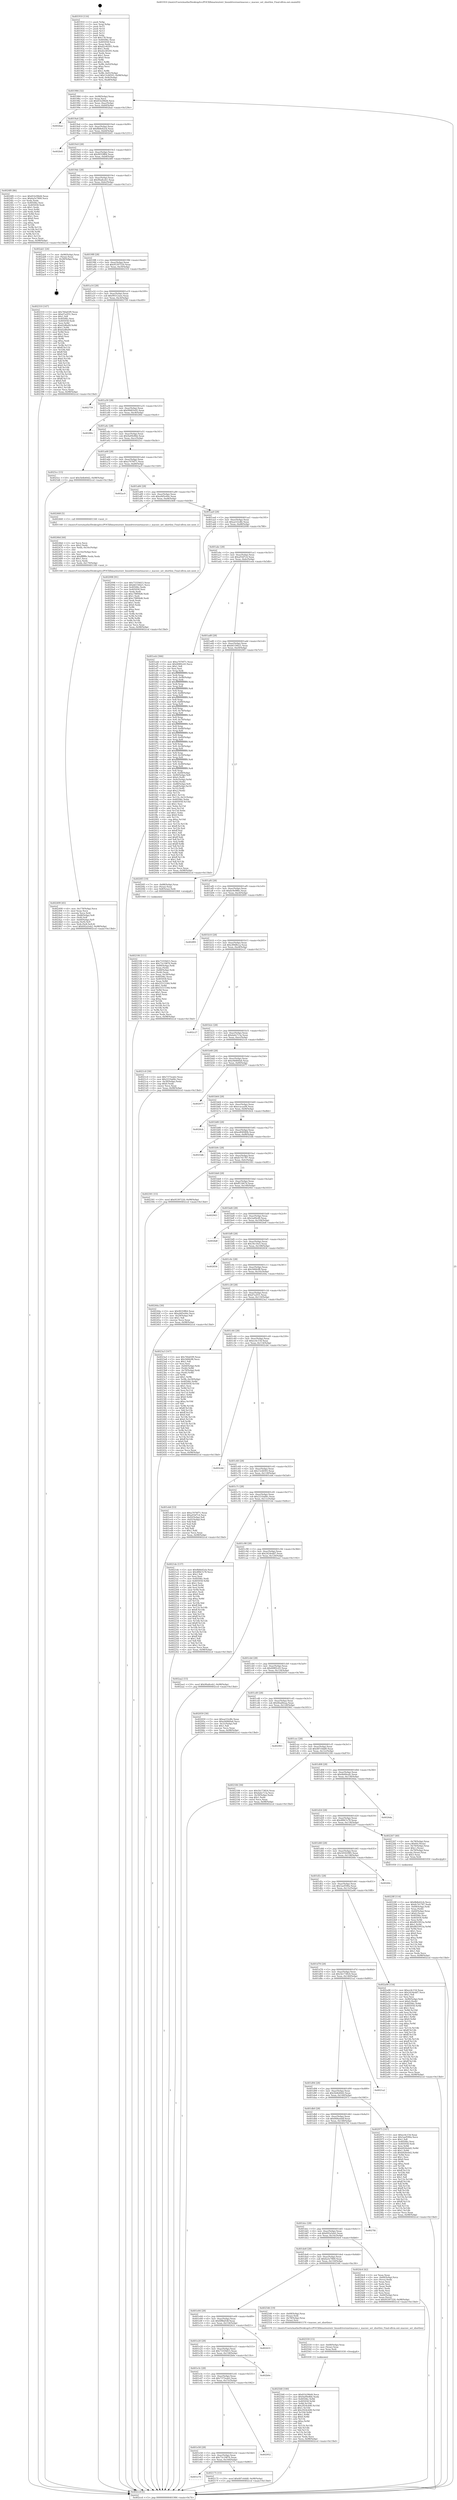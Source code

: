 digraph "0x401910" {
  label = "0x401910 (/mnt/c/Users/mathe/Desktop/tcc/POCII/binaries/extr_linuxdriversnetmacsec.c_macsec_set_shortlen_Final-ollvm.out::main(0))"
  labelloc = "t"
  node[shape=record]

  Entry [label="",width=0.3,height=0.3,shape=circle,fillcolor=black,style=filled]
  "0x401984" [label="{
     0x401984 [32]\l
     | [instrs]\l
     &nbsp;&nbsp;0x401984 \<+6\>: mov -0x98(%rbp),%eax\l
     &nbsp;&nbsp;0x40198a \<+2\>: mov %eax,%ecx\l
     &nbsp;&nbsp;0x40198c \<+6\>: sub $0x81b296d4,%ecx\l
     &nbsp;&nbsp;0x401992 \<+6\>: mov %eax,-0xac(%rbp)\l
     &nbsp;&nbsp;0x401998 \<+6\>: mov %ecx,-0xb0(%rbp)\l
     &nbsp;&nbsp;0x40199e \<+6\>: je 0000000000402bae \<main+0x129e\>\l
  }"]
  "0x402bae" [label="{
     0x402bae\l
  }", style=dashed]
  "0x4019a4" [label="{
     0x4019a4 [28]\l
     | [instrs]\l
     &nbsp;&nbsp;0x4019a4 \<+5\>: jmp 00000000004019a9 \<main+0x99\>\l
     &nbsp;&nbsp;0x4019a9 \<+6\>: mov -0xac(%rbp),%eax\l
     &nbsp;&nbsp;0x4019af \<+5\>: sub $0x8b8e62cb,%eax\l
     &nbsp;&nbsp;0x4019b4 \<+6\>: mov %eax,-0xb4(%rbp)\l
     &nbsp;&nbsp;0x4019ba \<+6\>: je 0000000000402b41 \<main+0x1231\>\l
  }"]
  Exit [label="",width=0.3,height=0.3,shape=circle,fillcolor=black,style=filled,peripheries=2]
  "0x402b41" [label="{
     0x402b41\l
  }", style=dashed]
  "0x4019c0" [label="{
     0x4019c0 [28]\l
     | [instrs]\l
     &nbsp;&nbsp;0x4019c0 \<+5\>: jmp 00000000004019c5 \<main+0xb5\>\l
     &nbsp;&nbsp;0x4019c5 \<+6\>: mov -0xac(%rbp),%eax\l
     &nbsp;&nbsp;0x4019cb \<+5\>: sub $0x9035ff64,%eax\l
     &nbsp;&nbsp;0x4019d0 \<+6\>: mov %eax,-0xb8(%rbp)\l
     &nbsp;&nbsp;0x4019d6 \<+6\>: je 00000000004024f0 \<main+0xbe0\>\l
  }"]
  "0x402568" [label="{
     0x402568 [100]\l
     | [instrs]\l
     &nbsp;&nbsp;0x402568 \<+5\>: mov $0x81b296d4,%ecx\l
     &nbsp;&nbsp;0x40256d \<+5\>: mov $0x9a09e8bb,%edx\l
     &nbsp;&nbsp;0x402572 \<+8\>: mov 0x40506c,%r8d\l
     &nbsp;&nbsp;0x40257a \<+8\>: mov 0x405058,%r9d\l
     &nbsp;&nbsp;0x402582 \<+3\>: mov %r8d,%r10d\l
     &nbsp;&nbsp;0x402585 \<+7\>: sub $0x2924cb90,%r10d\l
     &nbsp;&nbsp;0x40258c \<+4\>: sub $0x1,%r10d\l
     &nbsp;&nbsp;0x402590 \<+7\>: add $0x2924cb90,%r10d\l
     &nbsp;&nbsp;0x402597 \<+4\>: imul %r10d,%r8d\l
     &nbsp;&nbsp;0x40259b \<+4\>: and $0x1,%r8d\l
     &nbsp;&nbsp;0x40259f \<+4\>: cmp $0x0,%r8d\l
     &nbsp;&nbsp;0x4025a3 \<+4\>: sete %r11b\l
     &nbsp;&nbsp;0x4025a7 \<+4\>: cmp $0xa,%r9d\l
     &nbsp;&nbsp;0x4025ab \<+3\>: setl %bl\l
     &nbsp;&nbsp;0x4025ae \<+3\>: mov %r11b,%r14b\l
     &nbsp;&nbsp;0x4025b1 \<+3\>: and %bl,%r14b\l
     &nbsp;&nbsp;0x4025b4 \<+3\>: xor %bl,%r11b\l
     &nbsp;&nbsp;0x4025b7 \<+3\>: or %r11b,%r14b\l
     &nbsp;&nbsp;0x4025ba \<+4\>: test $0x1,%r14b\l
     &nbsp;&nbsp;0x4025be \<+3\>: cmovne %edx,%ecx\l
     &nbsp;&nbsp;0x4025c1 \<+6\>: mov %ecx,-0x98(%rbp)\l
     &nbsp;&nbsp;0x4025c7 \<+5\>: jmp 0000000000402ccd \<main+0x13bd\>\l
  }"]
  "0x4024f0" [label="{
     0x4024f0 [86]\l
     | [instrs]\l
     &nbsp;&nbsp;0x4024f0 \<+5\>: mov $0x81b296d4,%eax\l
     &nbsp;&nbsp;0x4024f5 \<+5\>: mov $0x6a5e7800,%ecx\l
     &nbsp;&nbsp;0x4024fa \<+2\>: xor %edx,%edx\l
     &nbsp;&nbsp;0x4024fc \<+7\>: mov 0x40506c,%esi\l
     &nbsp;&nbsp;0x402503 \<+7\>: mov 0x405058,%edi\l
     &nbsp;&nbsp;0x40250a \<+3\>: sub $0x1,%edx\l
     &nbsp;&nbsp;0x40250d \<+3\>: mov %esi,%r8d\l
     &nbsp;&nbsp;0x402510 \<+3\>: add %edx,%r8d\l
     &nbsp;&nbsp;0x402513 \<+4\>: imul %r8d,%esi\l
     &nbsp;&nbsp;0x402517 \<+3\>: and $0x1,%esi\l
     &nbsp;&nbsp;0x40251a \<+3\>: cmp $0x0,%esi\l
     &nbsp;&nbsp;0x40251d \<+4\>: sete %r9b\l
     &nbsp;&nbsp;0x402521 \<+3\>: cmp $0xa,%edi\l
     &nbsp;&nbsp;0x402524 \<+4\>: setl %r10b\l
     &nbsp;&nbsp;0x402528 \<+3\>: mov %r9b,%r11b\l
     &nbsp;&nbsp;0x40252b \<+3\>: and %r10b,%r11b\l
     &nbsp;&nbsp;0x40252e \<+3\>: xor %r10b,%r9b\l
     &nbsp;&nbsp;0x402531 \<+3\>: or %r9b,%r11b\l
     &nbsp;&nbsp;0x402534 \<+4\>: test $0x1,%r11b\l
     &nbsp;&nbsp;0x402538 \<+3\>: cmovne %ecx,%eax\l
     &nbsp;&nbsp;0x40253b \<+6\>: mov %eax,-0x98(%rbp)\l
     &nbsp;&nbsp;0x402541 \<+5\>: jmp 0000000000402ccd \<main+0x13bd\>\l
  }"]
  "0x4019dc" [label="{
     0x4019dc [28]\l
     | [instrs]\l
     &nbsp;&nbsp;0x4019dc \<+5\>: jmp 00000000004019e1 \<main+0xd1\>\l
     &nbsp;&nbsp;0x4019e1 \<+6\>: mov -0xac(%rbp),%eax\l
     &nbsp;&nbsp;0x4019e7 \<+5\>: sub $0x90a8ceb1,%eax\l
     &nbsp;&nbsp;0x4019ec \<+6\>: mov %eax,-0xbc(%rbp)\l
     &nbsp;&nbsp;0x4019f2 \<+6\>: je 0000000000402ab1 \<main+0x11a1\>\l
  }"]
  "0x402559" [label="{
     0x402559 [15]\l
     | [instrs]\l
     &nbsp;&nbsp;0x402559 \<+4\>: mov -0x68(%rbp),%rax\l
     &nbsp;&nbsp;0x40255d \<+3\>: mov (%rax),%rax\l
     &nbsp;&nbsp;0x402560 \<+3\>: mov %rax,%rdi\l
     &nbsp;&nbsp;0x402563 \<+5\>: call 0000000000401030 \<free@plt\>\l
     | [calls]\l
     &nbsp;&nbsp;0x401030 \{1\} (unknown)\l
  }"]
  "0x402ab1" [label="{
     0x402ab1 [24]\l
     | [instrs]\l
     &nbsp;&nbsp;0x402ab1 \<+7\>: mov -0x90(%rbp),%rax\l
     &nbsp;&nbsp;0x402ab8 \<+2\>: mov (%rax),%eax\l
     &nbsp;&nbsp;0x402aba \<+4\>: lea -0x28(%rbp),%rsp\l
     &nbsp;&nbsp;0x402abe \<+1\>: pop %rbx\l
     &nbsp;&nbsp;0x402abf \<+2\>: pop %r12\l
     &nbsp;&nbsp;0x402ac1 \<+2\>: pop %r13\l
     &nbsp;&nbsp;0x402ac3 \<+2\>: pop %r14\l
     &nbsp;&nbsp;0x402ac5 \<+2\>: pop %r15\l
     &nbsp;&nbsp;0x402ac7 \<+1\>: pop %rbp\l
     &nbsp;&nbsp;0x402ac8 \<+1\>: ret\l
  }"]
  "0x4019f8" [label="{
     0x4019f8 [28]\l
     | [instrs]\l
     &nbsp;&nbsp;0x4019f8 \<+5\>: jmp 00000000004019fd \<main+0xed\>\l
     &nbsp;&nbsp;0x4019fd \<+6\>: mov -0xac(%rbp),%eax\l
     &nbsp;&nbsp;0x401a03 \<+5\>: sub $0x95397220,%eax\l
     &nbsp;&nbsp;0x401a08 \<+6\>: mov %eax,-0xc0(%rbp)\l
     &nbsp;&nbsp;0x401a0e \<+6\>: je 0000000000402310 \<main+0xa00\>\l
  }"]
  "0x402499" [label="{
     0x402499 [45]\l
     | [instrs]\l
     &nbsp;&nbsp;0x402499 \<+6\>: mov -0x170(%rbp),%ecx\l
     &nbsp;&nbsp;0x40249f \<+3\>: imul %eax,%ecx\l
     &nbsp;&nbsp;0x4024a2 \<+3\>: movslq %ecx,%rdi\l
     &nbsp;&nbsp;0x4024a5 \<+4\>: mov -0x68(%rbp),%r8\l
     &nbsp;&nbsp;0x4024a9 \<+3\>: mov (%r8),%r8\l
     &nbsp;&nbsp;0x4024ac \<+4\>: mov -0x60(%rbp),%r9\l
     &nbsp;&nbsp;0x4024b0 \<+3\>: movslq (%r9),%r9\l
     &nbsp;&nbsp;0x4024b3 \<+4\>: mov %rdi,(%r8,%r9,8)\l
     &nbsp;&nbsp;0x4024b7 \<+10\>: movl $0x692a5eb2,-0x98(%rbp)\l
     &nbsp;&nbsp;0x4024c1 \<+5\>: jmp 0000000000402ccd \<main+0x13bd\>\l
  }"]
  "0x402310" [label="{
     0x402310 [147]\l
     | [instrs]\l
     &nbsp;&nbsp;0x402310 \<+5\>: mov $0x76fa65f9,%eax\l
     &nbsp;&nbsp;0x402315 \<+5\>: mov $0xd7a2f31,%ecx\l
     &nbsp;&nbsp;0x40231a \<+2\>: mov $0x1,%dl\l
     &nbsp;&nbsp;0x40231c \<+7\>: mov 0x40506c,%esi\l
     &nbsp;&nbsp;0x402323 \<+7\>: mov 0x405058,%edi\l
     &nbsp;&nbsp;0x40232a \<+3\>: mov %esi,%r8d\l
     &nbsp;&nbsp;0x40232d \<+7\>: sub $0x62d8a09,%r8d\l
     &nbsp;&nbsp;0x402334 \<+4\>: sub $0x1,%r8d\l
     &nbsp;&nbsp;0x402338 \<+7\>: add $0x62d8a09,%r8d\l
     &nbsp;&nbsp;0x40233f \<+4\>: imul %r8d,%esi\l
     &nbsp;&nbsp;0x402343 \<+3\>: and $0x1,%esi\l
     &nbsp;&nbsp;0x402346 \<+3\>: cmp $0x0,%esi\l
     &nbsp;&nbsp;0x402349 \<+4\>: sete %r9b\l
     &nbsp;&nbsp;0x40234d \<+3\>: cmp $0xa,%edi\l
     &nbsp;&nbsp;0x402350 \<+4\>: setl %r10b\l
     &nbsp;&nbsp;0x402354 \<+3\>: mov %r9b,%r11b\l
     &nbsp;&nbsp;0x402357 \<+4\>: xor $0xff,%r11b\l
     &nbsp;&nbsp;0x40235b \<+3\>: mov %r10b,%bl\l
     &nbsp;&nbsp;0x40235e \<+3\>: xor $0xff,%bl\l
     &nbsp;&nbsp;0x402361 \<+3\>: xor $0x0,%dl\l
     &nbsp;&nbsp;0x402364 \<+3\>: mov %r11b,%r14b\l
     &nbsp;&nbsp;0x402367 \<+4\>: and $0x0,%r14b\l
     &nbsp;&nbsp;0x40236b \<+3\>: and %dl,%r9b\l
     &nbsp;&nbsp;0x40236e \<+3\>: mov %bl,%r15b\l
     &nbsp;&nbsp;0x402371 \<+4\>: and $0x0,%r15b\l
     &nbsp;&nbsp;0x402375 \<+3\>: and %dl,%r10b\l
     &nbsp;&nbsp;0x402378 \<+3\>: or %r9b,%r14b\l
     &nbsp;&nbsp;0x40237b \<+3\>: or %r10b,%r15b\l
     &nbsp;&nbsp;0x40237e \<+3\>: xor %r15b,%r14b\l
     &nbsp;&nbsp;0x402381 \<+3\>: or %bl,%r11b\l
     &nbsp;&nbsp;0x402384 \<+4\>: xor $0xff,%r11b\l
     &nbsp;&nbsp;0x402388 \<+3\>: or $0x0,%dl\l
     &nbsp;&nbsp;0x40238b \<+3\>: and %dl,%r11b\l
     &nbsp;&nbsp;0x40238e \<+3\>: or %r11b,%r14b\l
     &nbsp;&nbsp;0x402391 \<+4\>: test $0x1,%r14b\l
     &nbsp;&nbsp;0x402395 \<+3\>: cmovne %ecx,%eax\l
     &nbsp;&nbsp;0x402398 \<+6\>: mov %eax,-0x98(%rbp)\l
     &nbsp;&nbsp;0x40239e \<+5\>: jmp 0000000000402ccd \<main+0x13bd\>\l
  }"]
  "0x401a14" [label="{
     0x401a14 [28]\l
     | [instrs]\l
     &nbsp;&nbsp;0x401a14 \<+5\>: jmp 0000000000401a19 \<main+0x109\>\l
     &nbsp;&nbsp;0x401a19 \<+6\>: mov -0xac(%rbp),%eax\l
     &nbsp;&nbsp;0x401a1f \<+5\>: sub $0x99312aee,%eax\l
     &nbsp;&nbsp;0x401a24 \<+6\>: mov %eax,-0xc4(%rbp)\l
     &nbsp;&nbsp;0x401a2a \<+6\>: je 0000000000402759 \<main+0xe49\>\l
  }"]
  "0x40246d" [label="{
     0x40246d [44]\l
     | [instrs]\l
     &nbsp;&nbsp;0x40246d \<+2\>: xor %ecx,%ecx\l
     &nbsp;&nbsp;0x40246f \<+5\>: mov $0x2,%edx\l
     &nbsp;&nbsp;0x402474 \<+6\>: mov %edx,-0x16c(%rbp)\l
     &nbsp;&nbsp;0x40247a \<+1\>: cltd\l
     &nbsp;&nbsp;0x40247b \<+6\>: mov -0x16c(%rbp),%esi\l
     &nbsp;&nbsp;0x402481 \<+2\>: idiv %esi\l
     &nbsp;&nbsp;0x402483 \<+6\>: imul $0xfffffffe,%edx,%edx\l
     &nbsp;&nbsp;0x402489 \<+3\>: sub $0x1,%ecx\l
     &nbsp;&nbsp;0x40248c \<+2\>: sub %ecx,%edx\l
     &nbsp;&nbsp;0x40248e \<+6\>: mov %edx,-0x170(%rbp)\l
     &nbsp;&nbsp;0x402494 \<+5\>: call 0000000000401160 \<next_i\>\l
     | [calls]\l
     &nbsp;&nbsp;0x401160 \{1\} (/mnt/c/Users/mathe/Desktop/tcc/POCII/binaries/extr_linuxdriversnetmacsec.c_macsec_set_shortlen_Final-ollvm.out::next_i)\l
  }"]
  "0x402759" [label="{
     0x402759\l
  }", style=dashed]
  "0x401a30" [label="{
     0x401a30 [28]\l
     | [instrs]\l
     &nbsp;&nbsp;0x401a30 \<+5\>: jmp 0000000000401a35 \<main+0x125\>\l
     &nbsp;&nbsp;0x401a35 \<+6\>: mov -0xac(%rbp),%eax\l
     &nbsp;&nbsp;0x401a3b \<+5\>: sub $0x99d03e95,%eax\l
     &nbsp;&nbsp;0x401a40 \<+6\>: mov %eax,-0xc8(%rbp)\l
     &nbsp;&nbsp;0x401a46 \<+6\>: je 000000000040280c \<main+0xefc\>\l
  }"]
  "0x40228f" [label="{
     0x40228f [114]\l
     | [instrs]\l
     &nbsp;&nbsp;0x40228f \<+5\>: mov $0x8b8e62cb,%ecx\l
     &nbsp;&nbsp;0x402294 \<+5\>: mov $0xfe741787,%edx\l
     &nbsp;&nbsp;0x402299 \<+4\>: mov -0x68(%rbp),%rdi\l
     &nbsp;&nbsp;0x40229d \<+3\>: mov %rax,(%rdi)\l
     &nbsp;&nbsp;0x4022a0 \<+4\>: mov -0x60(%rbp),%rax\l
     &nbsp;&nbsp;0x4022a4 \<+6\>: movl $0x0,(%rax)\l
     &nbsp;&nbsp;0x4022aa \<+7\>: mov 0x40506c,%esi\l
     &nbsp;&nbsp;0x4022b1 \<+8\>: mov 0x405058,%r8d\l
     &nbsp;&nbsp;0x4022b9 \<+3\>: mov %esi,%r9d\l
     &nbsp;&nbsp;0x4022bc \<+7\>: sub $0x8833953a,%r9d\l
     &nbsp;&nbsp;0x4022c3 \<+4\>: sub $0x1,%r9d\l
     &nbsp;&nbsp;0x4022c7 \<+7\>: add $0x8833953a,%r9d\l
     &nbsp;&nbsp;0x4022ce \<+4\>: imul %r9d,%esi\l
     &nbsp;&nbsp;0x4022d2 \<+3\>: and $0x1,%esi\l
     &nbsp;&nbsp;0x4022d5 \<+3\>: cmp $0x0,%esi\l
     &nbsp;&nbsp;0x4022d8 \<+4\>: sete %r10b\l
     &nbsp;&nbsp;0x4022dc \<+4\>: cmp $0xa,%r8d\l
     &nbsp;&nbsp;0x4022e0 \<+4\>: setl %r11b\l
     &nbsp;&nbsp;0x4022e4 \<+3\>: mov %r10b,%bl\l
     &nbsp;&nbsp;0x4022e7 \<+3\>: and %r11b,%bl\l
     &nbsp;&nbsp;0x4022ea \<+3\>: xor %r11b,%r10b\l
     &nbsp;&nbsp;0x4022ed \<+3\>: or %r10b,%bl\l
     &nbsp;&nbsp;0x4022f0 \<+3\>: test $0x1,%bl\l
     &nbsp;&nbsp;0x4022f3 \<+3\>: cmovne %edx,%ecx\l
     &nbsp;&nbsp;0x4022f6 \<+6\>: mov %ecx,-0x98(%rbp)\l
     &nbsp;&nbsp;0x4022fc \<+5\>: jmp 0000000000402ccd \<main+0x13bd\>\l
  }"]
  "0x40280c" [label="{
     0x40280c\l
  }", style=dashed]
  "0x401a4c" [label="{
     0x401a4c [28]\l
     | [instrs]\l
     &nbsp;&nbsp;0x401a4c \<+5\>: jmp 0000000000401a51 \<main+0x141\>\l
     &nbsp;&nbsp;0x401a51 \<+6\>: mov -0xac(%rbp),%eax\l
     &nbsp;&nbsp;0x401a57 \<+5\>: sub $0x9a09e8bb,%eax\l
     &nbsp;&nbsp;0x401a5c \<+6\>: mov %eax,-0xcc(%rbp)\l
     &nbsp;&nbsp;0x401a62 \<+6\>: je 00000000004025cc \<main+0xcbc\>\l
  }"]
  "0x401e74" [label="{
     0x401e74\l
  }", style=dashed]
  "0x4025cc" [label="{
     0x4025cc [15]\l
     | [instrs]\l
     &nbsp;&nbsp;0x4025cc \<+10\>: movl $0x5b4b40d2,-0x98(%rbp)\l
     &nbsp;&nbsp;0x4025d6 \<+5\>: jmp 0000000000402ccd \<main+0x13bd\>\l
  }"]
  "0x401a68" [label="{
     0x401a68 [28]\l
     | [instrs]\l
     &nbsp;&nbsp;0x401a68 \<+5\>: jmp 0000000000401a6d \<main+0x15d\>\l
     &nbsp;&nbsp;0x401a6d \<+6\>: mov -0xac(%rbp),%eax\l
     &nbsp;&nbsp;0x401a73 \<+5\>: sub $0xa7076f71,%eax\l
     &nbsp;&nbsp;0x401a78 \<+6\>: mov %eax,-0xd0(%rbp)\l
     &nbsp;&nbsp;0x401a7e \<+6\>: je 0000000000402ac9 \<main+0x11b9\>\l
  }"]
  "0x402175" [label="{
     0x402175 [15]\l
     | [instrs]\l
     &nbsp;&nbsp;0x402175 \<+10\>: movl $0x487c6dd0,-0x98(%rbp)\l
     &nbsp;&nbsp;0x40217f \<+5\>: jmp 0000000000402ccd \<main+0x13bd\>\l
  }"]
  "0x402ac9" [label="{
     0x402ac9\l
  }", style=dashed]
  "0x401a84" [label="{
     0x401a84 [28]\l
     | [instrs]\l
     &nbsp;&nbsp;0x401a84 \<+5\>: jmp 0000000000401a89 \<main+0x179\>\l
     &nbsp;&nbsp;0x401a89 \<+6\>: mov -0xac(%rbp),%eax\l
     &nbsp;&nbsp;0x401a8f \<+5\>: sub $0xa9d5e44e,%eax\l
     &nbsp;&nbsp;0x401a94 \<+6\>: mov %eax,-0xd4(%rbp)\l
     &nbsp;&nbsp;0x401a9a \<+6\>: je 0000000000402468 \<main+0xb58\>\l
  }"]
  "0x401e58" [label="{
     0x401e58 [28]\l
     | [instrs]\l
     &nbsp;&nbsp;0x401e58 \<+5\>: jmp 0000000000401e5d \<main+0x54d\>\l
     &nbsp;&nbsp;0x401e5d \<+6\>: mov -0xac(%rbp),%eax\l
     &nbsp;&nbsp;0x401e63 \<+5\>: sub $0x73c19876,%eax\l
     &nbsp;&nbsp;0x401e68 \<+6\>: mov %eax,-0x160(%rbp)\l
     &nbsp;&nbsp;0x401e6e \<+6\>: je 0000000000402175 \<main+0x865\>\l
  }"]
  "0x402468" [label="{
     0x402468 [5]\l
     | [instrs]\l
     &nbsp;&nbsp;0x402468 \<+5\>: call 0000000000401160 \<next_i\>\l
     | [calls]\l
     &nbsp;&nbsp;0x401160 \{1\} (/mnt/c/Users/mathe/Desktop/tcc/POCII/binaries/extr_linuxdriversnetmacsec.c_macsec_set_shortlen_Final-ollvm.out::next_i)\l
  }"]
  "0x401aa0" [label="{
     0x401aa0 [28]\l
     | [instrs]\l
     &nbsp;&nbsp;0x401aa0 \<+5\>: jmp 0000000000401aa5 \<main+0x195\>\l
     &nbsp;&nbsp;0x401aa5 \<+6\>: mov -0xac(%rbp),%eax\l
     &nbsp;&nbsp;0x401aab \<+5\>: sub $0xae53cdfe,%eax\l
     &nbsp;&nbsp;0x401ab0 \<+6\>: mov %eax,-0xd8(%rbp)\l
     &nbsp;&nbsp;0x401ab6 \<+6\>: je 0000000000402098 \<main+0x788\>\l
  }"]
  "0x402952" [label="{
     0x402952\l
  }", style=dashed]
  "0x402098" [label="{
     0x402098 [91]\l
     | [instrs]\l
     &nbsp;&nbsp;0x402098 \<+5\>: mov $0x73359d15,%eax\l
     &nbsp;&nbsp;0x40209d \<+5\>: mov $0xb6156b21,%ecx\l
     &nbsp;&nbsp;0x4020a2 \<+7\>: mov 0x40506c,%edx\l
     &nbsp;&nbsp;0x4020a9 \<+7\>: mov 0x405058,%esi\l
     &nbsp;&nbsp;0x4020b0 \<+2\>: mov %edx,%edi\l
     &nbsp;&nbsp;0x4020b2 \<+6\>: sub $0xc78894d6,%edi\l
     &nbsp;&nbsp;0x4020b8 \<+3\>: sub $0x1,%edi\l
     &nbsp;&nbsp;0x4020bb \<+6\>: add $0xc78894d6,%edi\l
     &nbsp;&nbsp;0x4020c1 \<+3\>: imul %edi,%edx\l
     &nbsp;&nbsp;0x4020c4 \<+3\>: and $0x1,%edx\l
     &nbsp;&nbsp;0x4020c7 \<+3\>: cmp $0x0,%edx\l
     &nbsp;&nbsp;0x4020ca \<+4\>: sete %r8b\l
     &nbsp;&nbsp;0x4020ce \<+3\>: cmp $0xa,%esi\l
     &nbsp;&nbsp;0x4020d1 \<+4\>: setl %r9b\l
     &nbsp;&nbsp;0x4020d5 \<+3\>: mov %r8b,%r10b\l
     &nbsp;&nbsp;0x4020d8 \<+3\>: and %r9b,%r10b\l
     &nbsp;&nbsp;0x4020db \<+3\>: xor %r9b,%r8b\l
     &nbsp;&nbsp;0x4020de \<+3\>: or %r8b,%r10b\l
     &nbsp;&nbsp;0x4020e1 \<+4\>: test $0x1,%r10b\l
     &nbsp;&nbsp;0x4020e5 \<+3\>: cmovne %ecx,%eax\l
     &nbsp;&nbsp;0x4020e8 \<+6\>: mov %eax,-0x98(%rbp)\l
     &nbsp;&nbsp;0x4020ee \<+5\>: jmp 0000000000402ccd \<main+0x13bd\>\l
  }"]
  "0x401abc" [label="{
     0x401abc [28]\l
     | [instrs]\l
     &nbsp;&nbsp;0x401abc \<+5\>: jmp 0000000000401ac1 \<main+0x1b1\>\l
     &nbsp;&nbsp;0x401ac1 \<+6\>: mov -0xac(%rbp),%eax\l
     &nbsp;&nbsp;0x401ac7 \<+5\>: sub $0xaf1bf7c4,%eax\l
     &nbsp;&nbsp;0x401acc \<+6\>: mov %eax,-0xdc(%rbp)\l
     &nbsp;&nbsp;0x401ad2 \<+6\>: je 0000000000401eeb \<main+0x5db\>\l
  }"]
  "0x401e3c" [label="{
     0x401e3c [28]\l
     | [instrs]\l
     &nbsp;&nbsp;0x401e3c \<+5\>: jmp 0000000000401e41 \<main+0x531\>\l
     &nbsp;&nbsp;0x401e41 \<+6\>: mov -0xac(%rbp),%eax\l
     &nbsp;&nbsp;0x401e47 \<+5\>: sub $0x7375eab2,%eax\l
     &nbsp;&nbsp;0x401e4c \<+6\>: mov %eax,-0x15c(%rbp)\l
     &nbsp;&nbsp;0x401e52 \<+6\>: je 0000000000402952 \<main+0x1042\>\l
  }"]
  "0x401eeb" [label="{
     0x401eeb [366]\l
     | [instrs]\l
     &nbsp;&nbsp;0x401eeb \<+5\>: mov $0xa7076f71,%eax\l
     &nbsp;&nbsp;0x401ef0 \<+5\>: mov $0x408f2c43,%ecx\l
     &nbsp;&nbsp;0x401ef5 \<+2\>: mov $0x1,%dl\l
     &nbsp;&nbsp;0x401ef7 \<+2\>: xor %esi,%esi\l
     &nbsp;&nbsp;0x401ef9 \<+3\>: mov %rsp,%rdi\l
     &nbsp;&nbsp;0x401efc \<+4\>: add $0xfffffffffffffff0,%rdi\l
     &nbsp;&nbsp;0x401f00 \<+3\>: mov %rdi,%rsp\l
     &nbsp;&nbsp;0x401f03 \<+7\>: mov %rdi,-0x90(%rbp)\l
     &nbsp;&nbsp;0x401f0a \<+3\>: mov %rsp,%rdi\l
     &nbsp;&nbsp;0x401f0d \<+4\>: add $0xfffffffffffffff0,%rdi\l
     &nbsp;&nbsp;0x401f11 \<+3\>: mov %rdi,%rsp\l
     &nbsp;&nbsp;0x401f14 \<+3\>: mov %rsp,%r8\l
     &nbsp;&nbsp;0x401f17 \<+4\>: add $0xfffffffffffffff0,%r8\l
     &nbsp;&nbsp;0x401f1b \<+3\>: mov %r8,%rsp\l
     &nbsp;&nbsp;0x401f1e \<+7\>: mov %r8,-0x88(%rbp)\l
     &nbsp;&nbsp;0x401f25 \<+3\>: mov %rsp,%r8\l
     &nbsp;&nbsp;0x401f28 \<+4\>: add $0xfffffffffffffff0,%r8\l
     &nbsp;&nbsp;0x401f2c \<+3\>: mov %r8,%rsp\l
     &nbsp;&nbsp;0x401f2f \<+4\>: mov %r8,-0x80(%rbp)\l
     &nbsp;&nbsp;0x401f33 \<+3\>: mov %rsp,%r8\l
     &nbsp;&nbsp;0x401f36 \<+4\>: add $0xfffffffffffffff0,%r8\l
     &nbsp;&nbsp;0x401f3a \<+3\>: mov %r8,%rsp\l
     &nbsp;&nbsp;0x401f3d \<+4\>: mov %r8,-0x78(%rbp)\l
     &nbsp;&nbsp;0x401f41 \<+3\>: mov %rsp,%r8\l
     &nbsp;&nbsp;0x401f44 \<+4\>: add $0xfffffffffffffff0,%r8\l
     &nbsp;&nbsp;0x401f48 \<+3\>: mov %r8,%rsp\l
     &nbsp;&nbsp;0x401f4b \<+4\>: mov %r8,-0x70(%rbp)\l
     &nbsp;&nbsp;0x401f4f \<+3\>: mov %rsp,%r8\l
     &nbsp;&nbsp;0x401f52 \<+4\>: add $0xfffffffffffffff0,%r8\l
     &nbsp;&nbsp;0x401f56 \<+3\>: mov %r8,%rsp\l
     &nbsp;&nbsp;0x401f59 \<+4\>: mov %r8,-0x68(%rbp)\l
     &nbsp;&nbsp;0x401f5d \<+3\>: mov %rsp,%r8\l
     &nbsp;&nbsp;0x401f60 \<+4\>: add $0xfffffffffffffff0,%r8\l
     &nbsp;&nbsp;0x401f64 \<+3\>: mov %r8,%rsp\l
     &nbsp;&nbsp;0x401f67 \<+4\>: mov %r8,-0x60(%rbp)\l
     &nbsp;&nbsp;0x401f6b \<+3\>: mov %rsp,%r8\l
     &nbsp;&nbsp;0x401f6e \<+4\>: add $0xfffffffffffffff0,%r8\l
     &nbsp;&nbsp;0x401f72 \<+3\>: mov %r8,%rsp\l
     &nbsp;&nbsp;0x401f75 \<+4\>: mov %r8,-0x58(%rbp)\l
     &nbsp;&nbsp;0x401f79 \<+3\>: mov %rsp,%r8\l
     &nbsp;&nbsp;0x401f7c \<+4\>: add $0xfffffffffffffff0,%r8\l
     &nbsp;&nbsp;0x401f80 \<+3\>: mov %r8,%rsp\l
     &nbsp;&nbsp;0x401f83 \<+4\>: mov %r8,-0x50(%rbp)\l
     &nbsp;&nbsp;0x401f87 \<+3\>: mov %rsp,%r8\l
     &nbsp;&nbsp;0x401f8a \<+4\>: add $0xfffffffffffffff0,%r8\l
     &nbsp;&nbsp;0x401f8e \<+3\>: mov %r8,%rsp\l
     &nbsp;&nbsp;0x401f91 \<+4\>: mov %r8,-0x48(%rbp)\l
     &nbsp;&nbsp;0x401f95 \<+3\>: mov %rsp,%r8\l
     &nbsp;&nbsp;0x401f98 \<+4\>: add $0xfffffffffffffff0,%r8\l
     &nbsp;&nbsp;0x401f9c \<+3\>: mov %r8,%rsp\l
     &nbsp;&nbsp;0x401f9f \<+4\>: mov %r8,-0x40(%rbp)\l
     &nbsp;&nbsp;0x401fa3 \<+7\>: mov -0x90(%rbp),%r8\l
     &nbsp;&nbsp;0x401faa \<+7\>: movl $0x0,(%r8)\l
     &nbsp;&nbsp;0x401fb1 \<+7\>: mov -0x9c(%rbp),%r9d\l
     &nbsp;&nbsp;0x401fb8 \<+3\>: mov %r9d,(%rdi)\l
     &nbsp;&nbsp;0x401fbb \<+7\>: mov -0x88(%rbp),%r8\l
     &nbsp;&nbsp;0x401fc2 \<+7\>: mov -0xa8(%rbp),%r10\l
     &nbsp;&nbsp;0x401fc9 \<+3\>: mov %r10,(%r8)\l
     &nbsp;&nbsp;0x401fcc \<+3\>: cmpl $0x2,(%rdi)\l
     &nbsp;&nbsp;0x401fcf \<+4\>: setne %r11b\l
     &nbsp;&nbsp;0x401fd3 \<+4\>: and $0x1,%r11b\l
     &nbsp;&nbsp;0x401fd7 \<+4\>: mov %r11b,-0x31(%rbp)\l
     &nbsp;&nbsp;0x401fdb \<+7\>: mov 0x40506c,%ebx\l
     &nbsp;&nbsp;0x401fe2 \<+8\>: mov 0x405058,%r14d\l
     &nbsp;&nbsp;0x401fea \<+3\>: sub $0x1,%esi\l
     &nbsp;&nbsp;0x401fed \<+3\>: mov %ebx,%r15d\l
     &nbsp;&nbsp;0x401ff0 \<+3\>: add %esi,%r15d\l
     &nbsp;&nbsp;0x401ff3 \<+4\>: imul %r15d,%ebx\l
     &nbsp;&nbsp;0x401ff7 \<+3\>: and $0x1,%ebx\l
     &nbsp;&nbsp;0x401ffa \<+3\>: cmp $0x0,%ebx\l
     &nbsp;&nbsp;0x401ffd \<+4\>: sete %r11b\l
     &nbsp;&nbsp;0x402001 \<+4\>: cmp $0xa,%r14d\l
     &nbsp;&nbsp;0x402005 \<+4\>: setl %r12b\l
     &nbsp;&nbsp;0x402009 \<+3\>: mov %r11b,%r13b\l
     &nbsp;&nbsp;0x40200c \<+4\>: xor $0xff,%r13b\l
     &nbsp;&nbsp;0x402010 \<+3\>: mov %r12b,%sil\l
     &nbsp;&nbsp;0x402013 \<+4\>: xor $0xff,%sil\l
     &nbsp;&nbsp;0x402017 \<+3\>: xor $0x1,%dl\l
     &nbsp;&nbsp;0x40201a \<+3\>: mov %r13b,%dil\l
     &nbsp;&nbsp;0x40201d \<+4\>: and $0xff,%dil\l
     &nbsp;&nbsp;0x402021 \<+3\>: and %dl,%r11b\l
     &nbsp;&nbsp;0x402024 \<+3\>: mov %sil,%r8b\l
     &nbsp;&nbsp;0x402027 \<+4\>: and $0xff,%r8b\l
     &nbsp;&nbsp;0x40202b \<+3\>: and %dl,%r12b\l
     &nbsp;&nbsp;0x40202e \<+3\>: or %r11b,%dil\l
     &nbsp;&nbsp;0x402031 \<+3\>: or %r12b,%r8b\l
     &nbsp;&nbsp;0x402034 \<+3\>: xor %r8b,%dil\l
     &nbsp;&nbsp;0x402037 \<+3\>: or %sil,%r13b\l
     &nbsp;&nbsp;0x40203a \<+4\>: xor $0xff,%r13b\l
     &nbsp;&nbsp;0x40203e \<+3\>: or $0x1,%dl\l
     &nbsp;&nbsp;0x402041 \<+3\>: and %dl,%r13b\l
     &nbsp;&nbsp;0x402044 \<+3\>: or %r13b,%dil\l
     &nbsp;&nbsp;0x402047 \<+4\>: test $0x1,%dil\l
     &nbsp;&nbsp;0x40204b \<+3\>: cmovne %ecx,%eax\l
     &nbsp;&nbsp;0x40204e \<+6\>: mov %eax,-0x98(%rbp)\l
     &nbsp;&nbsp;0x402054 \<+5\>: jmp 0000000000402ccd \<main+0x13bd\>\l
  }"]
  "0x401ad8" [label="{
     0x401ad8 [28]\l
     | [instrs]\l
     &nbsp;&nbsp;0x401ad8 \<+5\>: jmp 0000000000401add \<main+0x1cd\>\l
     &nbsp;&nbsp;0x401add \<+6\>: mov -0xac(%rbp),%eax\l
     &nbsp;&nbsp;0x401ae3 \<+5\>: sub $0xb6156b21,%eax\l
     &nbsp;&nbsp;0x401ae8 \<+6\>: mov %eax,-0xe0(%rbp)\l
     &nbsp;&nbsp;0x401aee \<+6\>: je 00000000004020f3 \<main+0x7e3\>\l
  }"]
  "0x402b0e" [label="{
     0x402b0e\l
  }", style=dashed]
  "0x4020f3" [label="{
     0x4020f3 [19]\l
     | [instrs]\l
     &nbsp;&nbsp;0x4020f3 \<+7\>: mov -0x88(%rbp),%rax\l
     &nbsp;&nbsp;0x4020fa \<+3\>: mov (%rax),%rax\l
     &nbsp;&nbsp;0x4020fd \<+4\>: mov 0x8(%rax),%rdi\l
     &nbsp;&nbsp;0x402101 \<+5\>: call 0000000000401060 \<atoi@plt\>\l
     | [calls]\l
     &nbsp;&nbsp;0x401060 \{1\} (unknown)\l
  }"]
  "0x401af4" [label="{
     0x401af4 [28]\l
     | [instrs]\l
     &nbsp;&nbsp;0x401af4 \<+5\>: jmp 0000000000401af9 \<main+0x1e9\>\l
     &nbsp;&nbsp;0x401af9 \<+6\>: mov -0xac(%rbp),%eax\l
     &nbsp;&nbsp;0x401aff \<+5\>: sub $0xbc9e98bc,%eax\l
     &nbsp;&nbsp;0x401b04 \<+6\>: mov %eax,-0xe4(%rbp)\l
     &nbsp;&nbsp;0x401b0a \<+6\>: je 0000000000402891 \<main+0xf81\>\l
  }"]
  "0x401e20" [label="{
     0x401e20 [28]\l
     | [instrs]\l
     &nbsp;&nbsp;0x401e20 \<+5\>: jmp 0000000000401e25 \<main+0x515\>\l
     &nbsp;&nbsp;0x401e25 \<+6\>: mov -0xac(%rbp),%eax\l
     &nbsp;&nbsp;0x401e2b \<+5\>: sub $0x73359d15,%eax\l
     &nbsp;&nbsp;0x401e30 \<+6\>: mov %eax,-0x158(%rbp)\l
     &nbsp;&nbsp;0x401e36 \<+6\>: je 0000000000402b0e \<main+0x11fe\>\l
  }"]
  "0x402891" [label="{
     0x402891\l
  }", style=dashed]
  "0x401b10" [label="{
     0x401b10 [28]\l
     | [instrs]\l
     &nbsp;&nbsp;0x401b10 \<+5\>: jmp 0000000000401b15 \<main+0x205\>\l
     &nbsp;&nbsp;0x401b15 \<+6\>: mov -0xac(%rbp),%eax\l
     &nbsp;&nbsp;0x401b1b \<+5\>: sub $0xc89d8cca,%eax\l
     &nbsp;&nbsp;0x401b20 \<+6\>: mov %eax,-0xe8(%rbp)\l
     &nbsp;&nbsp;0x401b26 \<+6\>: je 0000000000402c27 \<main+0x1317\>\l
  }"]
  "0x402631" [label="{
     0x402631\l
  }", style=dashed]
  "0x402c27" [label="{
     0x402c27\l
  }", style=dashed]
  "0x401b2c" [label="{
     0x401b2c [28]\l
     | [instrs]\l
     &nbsp;&nbsp;0x401b2c \<+5\>: jmp 0000000000401b31 \<main+0x221\>\l
     &nbsp;&nbsp;0x401b31 \<+6\>: mov -0xac(%rbp),%eax\l
     &nbsp;&nbsp;0x401b37 \<+5\>: sub $0xdafa713a,%eax\l
     &nbsp;&nbsp;0x401b3c \<+6\>: mov %eax,-0xec(%rbp)\l
     &nbsp;&nbsp;0x401b42 \<+6\>: je 00000000004021c0 \<main+0x8b0\>\l
  }"]
  "0x401e04" [label="{
     0x401e04 [28]\l
     | [instrs]\l
     &nbsp;&nbsp;0x401e04 \<+5\>: jmp 0000000000401e09 \<main+0x4f9\>\l
     &nbsp;&nbsp;0x401e09 \<+6\>: mov -0xac(%rbp),%eax\l
     &nbsp;&nbsp;0x401e0f \<+5\>: sub $0x6f8bd54f,%eax\l
     &nbsp;&nbsp;0x401e14 \<+6\>: mov %eax,-0x154(%rbp)\l
     &nbsp;&nbsp;0x401e1a \<+6\>: je 0000000000402631 \<main+0xd21\>\l
  }"]
  "0x4021c0" [label="{
     0x4021c0 [30]\l
     | [instrs]\l
     &nbsp;&nbsp;0x4021c0 \<+5\>: mov $0x7375eab2,%eax\l
     &nbsp;&nbsp;0x4021c5 \<+5\>: mov $0x2210a84c,%ecx\l
     &nbsp;&nbsp;0x4021ca \<+3\>: mov -0x30(%rbp),%edx\l
     &nbsp;&nbsp;0x4021cd \<+3\>: cmp $0x0,%edx\l
     &nbsp;&nbsp;0x4021d0 \<+3\>: cmove %ecx,%eax\l
     &nbsp;&nbsp;0x4021d3 \<+6\>: mov %eax,-0x98(%rbp)\l
     &nbsp;&nbsp;0x4021d9 \<+5\>: jmp 0000000000402ccd \<main+0x13bd\>\l
  }"]
  "0x401b48" [label="{
     0x401b48 [28]\l
     | [instrs]\l
     &nbsp;&nbsp;0x401b48 \<+5\>: jmp 0000000000401b4d \<main+0x23d\>\l
     &nbsp;&nbsp;0x401b4d \<+6\>: mov -0xac(%rbp),%eax\l
     &nbsp;&nbsp;0x401b53 \<+5\>: sub $0xe9d460a6,%eax\l
     &nbsp;&nbsp;0x401b58 \<+6\>: mov %eax,-0xf0(%rbp)\l
     &nbsp;&nbsp;0x401b5e \<+6\>: je 0000000000402077 \<main+0x767\>\l
  }"]
  "0x402546" [label="{
     0x402546 [19]\l
     | [instrs]\l
     &nbsp;&nbsp;0x402546 \<+4\>: mov -0x68(%rbp),%rax\l
     &nbsp;&nbsp;0x40254a \<+3\>: mov (%rax),%rdi\l
     &nbsp;&nbsp;0x40254d \<+4\>: mov -0x78(%rbp),%rax\l
     &nbsp;&nbsp;0x402551 \<+3\>: mov (%rax),%rsi\l
     &nbsp;&nbsp;0x402554 \<+5\>: call 0000000000401570 \<macsec_set_shortlen\>\l
     | [calls]\l
     &nbsp;&nbsp;0x401570 \{1\} (/mnt/c/Users/mathe/Desktop/tcc/POCII/binaries/extr_linuxdriversnetmacsec.c_macsec_set_shortlen_Final-ollvm.out::macsec_set_shortlen)\l
  }"]
  "0x402077" [label="{
     0x402077\l
  }", style=dashed]
  "0x401b64" [label="{
     0x401b64 [28]\l
     | [instrs]\l
     &nbsp;&nbsp;0x401b64 \<+5\>: jmp 0000000000401b69 \<main+0x259\>\l
     &nbsp;&nbsp;0x401b69 \<+6\>: mov -0xac(%rbp),%eax\l
     &nbsp;&nbsp;0x401b6f \<+5\>: sub $0xecacaa94,%eax\l
     &nbsp;&nbsp;0x401b74 \<+6\>: mov %eax,-0xf4(%rbp)\l
     &nbsp;&nbsp;0x401b7a \<+6\>: je 00000000004026cb \<main+0xdbb\>\l
  }"]
  "0x401de8" [label="{
     0x401de8 [28]\l
     | [instrs]\l
     &nbsp;&nbsp;0x401de8 \<+5\>: jmp 0000000000401ded \<main+0x4dd\>\l
     &nbsp;&nbsp;0x401ded \<+6\>: mov -0xac(%rbp),%eax\l
     &nbsp;&nbsp;0x401df3 \<+5\>: sub $0x6a5e7800,%eax\l
     &nbsp;&nbsp;0x401df8 \<+6\>: mov %eax,-0x150(%rbp)\l
     &nbsp;&nbsp;0x401dfe \<+6\>: je 0000000000402546 \<main+0xc36\>\l
  }"]
  "0x4026cb" [label="{
     0x4026cb\l
  }", style=dashed]
  "0x401b80" [label="{
     0x401b80 [28]\l
     | [instrs]\l
     &nbsp;&nbsp;0x401b80 \<+5\>: jmp 0000000000401b85 \<main+0x275\>\l
     &nbsp;&nbsp;0x401b85 \<+6\>: mov -0xac(%rbp),%eax\l
     &nbsp;&nbsp;0x401b8b \<+5\>: sub $0xed04940b,%eax\l
     &nbsp;&nbsp;0x401b90 \<+6\>: mov %eax,-0xf8(%rbp)\l
     &nbsp;&nbsp;0x401b96 \<+6\>: je 00000000004025db \<main+0xccb\>\l
  }"]
  "0x4024c6" [label="{
     0x4024c6 [42]\l
     | [instrs]\l
     &nbsp;&nbsp;0x4024c6 \<+2\>: xor %eax,%eax\l
     &nbsp;&nbsp;0x4024c8 \<+4\>: mov -0x60(%rbp),%rcx\l
     &nbsp;&nbsp;0x4024cc \<+2\>: mov (%rcx),%edx\l
     &nbsp;&nbsp;0x4024ce \<+2\>: mov %eax,%esi\l
     &nbsp;&nbsp;0x4024d0 \<+2\>: sub %edx,%esi\l
     &nbsp;&nbsp;0x4024d2 \<+2\>: mov %eax,%edx\l
     &nbsp;&nbsp;0x4024d4 \<+3\>: sub $0x1,%edx\l
     &nbsp;&nbsp;0x4024d7 \<+2\>: add %edx,%esi\l
     &nbsp;&nbsp;0x4024d9 \<+2\>: sub %esi,%eax\l
     &nbsp;&nbsp;0x4024db \<+4\>: mov -0x60(%rbp),%rcx\l
     &nbsp;&nbsp;0x4024df \<+2\>: mov %eax,(%rcx)\l
     &nbsp;&nbsp;0x4024e1 \<+10\>: movl $0x95397220,-0x98(%rbp)\l
     &nbsp;&nbsp;0x4024eb \<+5\>: jmp 0000000000402ccd \<main+0x13bd\>\l
  }"]
  "0x4025db" [label="{
     0x4025db\l
  }", style=dashed]
  "0x401b9c" [label="{
     0x401b9c [28]\l
     | [instrs]\l
     &nbsp;&nbsp;0x401b9c \<+5\>: jmp 0000000000401ba1 \<main+0x291\>\l
     &nbsp;&nbsp;0x401ba1 \<+6\>: mov -0xac(%rbp),%eax\l
     &nbsp;&nbsp;0x401ba7 \<+5\>: sub $0xfe741787,%eax\l
     &nbsp;&nbsp;0x401bac \<+6\>: mov %eax,-0xfc(%rbp)\l
     &nbsp;&nbsp;0x401bb2 \<+6\>: je 0000000000402301 \<main+0x9f1\>\l
  }"]
  "0x401dcc" [label="{
     0x401dcc [28]\l
     | [instrs]\l
     &nbsp;&nbsp;0x401dcc \<+5\>: jmp 0000000000401dd1 \<main+0x4c1\>\l
     &nbsp;&nbsp;0x401dd1 \<+6\>: mov -0xac(%rbp),%eax\l
     &nbsp;&nbsp;0x401dd7 \<+5\>: sub $0x692a5eb2,%eax\l
     &nbsp;&nbsp;0x401ddc \<+6\>: mov %eax,-0x14c(%rbp)\l
     &nbsp;&nbsp;0x401de2 \<+6\>: je 00000000004024c6 \<main+0xbb6\>\l
  }"]
  "0x402301" [label="{
     0x402301 [15]\l
     | [instrs]\l
     &nbsp;&nbsp;0x402301 \<+10\>: movl $0x95397220,-0x98(%rbp)\l
     &nbsp;&nbsp;0x40230b \<+5\>: jmp 0000000000402ccd \<main+0x13bd\>\l
  }"]
  "0x401bb8" [label="{
     0x401bb8 [28]\l
     | [instrs]\l
     &nbsp;&nbsp;0x401bb8 \<+5\>: jmp 0000000000401bbd \<main+0x2ad\>\l
     &nbsp;&nbsp;0x401bbd \<+6\>: mov -0xac(%rbp),%eax\l
     &nbsp;&nbsp;0x401bc3 \<+5\>: sub $0xff12467d,%eax\l
     &nbsp;&nbsp;0x401bc8 \<+6\>: mov %eax,-0x100(%rbp)\l
     &nbsp;&nbsp;0x401bce \<+6\>: je 0000000000402943 \<main+0x1033\>\l
  }"]
  "0x4027fd" [label="{
     0x4027fd\l
  }", style=dashed]
  "0x402943" [label="{
     0x402943\l
  }", style=dashed]
  "0x401bd4" [label="{
     0x401bd4 [28]\l
     | [instrs]\l
     &nbsp;&nbsp;0x401bd4 \<+5\>: jmp 0000000000401bd9 \<main+0x2c9\>\l
     &nbsp;&nbsp;0x401bd9 \<+6\>: mov -0xac(%rbp),%eax\l
     &nbsp;&nbsp;0x401bdf \<+5\>: sub $0x2ad9e48,%eax\l
     &nbsp;&nbsp;0x401be4 \<+6\>: mov %eax,-0x104(%rbp)\l
     &nbsp;&nbsp;0x401bea \<+6\>: je 0000000000402bdf \<main+0x12cf\>\l
  }"]
  "0x401db0" [label="{
     0x401db0 [28]\l
     | [instrs]\l
     &nbsp;&nbsp;0x401db0 \<+5\>: jmp 0000000000401db5 \<main+0x4a5\>\l
     &nbsp;&nbsp;0x401db5 \<+6\>: mov -0xac(%rbp),%eax\l
     &nbsp;&nbsp;0x401dbb \<+5\>: sub $0x668aebdf,%eax\l
     &nbsp;&nbsp;0x401dc0 \<+6\>: mov %eax,-0x148(%rbp)\l
     &nbsp;&nbsp;0x401dc6 \<+6\>: je 00000000004027fd \<main+0xeed\>\l
  }"]
  "0x402bdf" [label="{
     0x402bdf\l
  }", style=dashed]
  "0x401bf0" [label="{
     0x401bf0 [28]\l
     | [instrs]\l
     &nbsp;&nbsp;0x401bf0 \<+5\>: jmp 0000000000401bf5 \<main+0x2e5\>\l
     &nbsp;&nbsp;0x401bf5 \<+6\>: mov -0xac(%rbp),%eax\l
     &nbsp;&nbsp;0x401bfb \<+5\>: sub $0x34c16e5,%eax\l
     &nbsp;&nbsp;0x401c00 \<+6\>: mov %eax,-0x108(%rbp)\l
     &nbsp;&nbsp;0x401c06 \<+6\>: je 0000000000402836 \<main+0xf26\>\l
  }"]
  "0x402975" [label="{
     0x402975 [147]\l
     | [instrs]\l
     &nbsp;&nbsp;0x402975 \<+5\>: mov $0xec4c154,%eax\l
     &nbsp;&nbsp;0x40297a \<+5\>: mov $0x5aef590a,%ecx\l
     &nbsp;&nbsp;0x40297f \<+2\>: mov $0x1,%dl\l
     &nbsp;&nbsp;0x402981 \<+7\>: mov 0x40506c,%esi\l
     &nbsp;&nbsp;0x402988 \<+7\>: mov 0x405058,%edi\l
     &nbsp;&nbsp;0x40298f \<+3\>: mov %esi,%r8d\l
     &nbsp;&nbsp;0x402992 \<+7\>: add $0xb926eb42,%r8d\l
     &nbsp;&nbsp;0x402999 \<+4\>: sub $0x1,%r8d\l
     &nbsp;&nbsp;0x40299d \<+7\>: sub $0xb926eb42,%r8d\l
     &nbsp;&nbsp;0x4029a4 \<+4\>: imul %r8d,%esi\l
     &nbsp;&nbsp;0x4029a8 \<+3\>: and $0x1,%esi\l
     &nbsp;&nbsp;0x4029ab \<+3\>: cmp $0x0,%esi\l
     &nbsp;&nbsp;0x4029ae \<+4\>: sete %r9b\l
     &nbsp;&nbsp;0x4029b2 \<+3\>: cmp $0xa,%edi\l
     &nbsp;&nbsp;0x4029b5 \<+4\>: setl %r10b\l
     &nbsp;&nbsp;0x4029b9 \<+3\>: mov %r9b,%r11b\l
     &nbsp;&nbsp;0x4029bc \<+4\>: xor $0xff,%r11b\l
     &nbsp;&nbsp;0x4029c0 \<+3\>: mov %r10b,%bl\l
     &nbsp;&nbsp;0x4029c3 \<+3\>: xor $0xff,%bl\l
     &nbsp;&nbsp;0x4029c6 \<+3\>: xor $0x1,%dl\l
     &nbsp;&nbsp;0x4029c9 \<+3\>: mov %r11b,%r14b\l
     &nbsp;&nbsp;0x4029cc \<+4\>: and $0xff,%r14b\l
     &nbsp;&nbsp;0x4029d0 \<+3\>: and %dl,%r9b\l
     &nbsp;&nbsp;0x4029d3 \<+3\>: mov %bl,%r15b\l
     &nbsp;&nbsp;0x4029d6 \<+4\>: and $0xff,%r15b\l
     &nbsp;&nbsp;0x4029da \<+3\>: and %dl,%r10b\l
     &nbsp;&nbsp;0x4029dd \<+3\>: or %r9b,%r14b\l
     &nbsp;&nbsp;0x4029e0 \<+3\>: or %r10b,%r15b\l
     &nbsp;&nbsp;0x4029e3 \<+3\>: xor %r15b,%r14b\l
     &nbsp;&nbsp;0x4029e6 \<+3\>: or %bl,%r11b\l
     &nbsp;&nbsp;0x4029e9 \<+4\>: xor $0xff,%r11b\l
     &nbsp;&nbsp;0x4029ed \<+3\>: or $0x1,%dl\l
     &nbsp;&nbsp;0x4029f0 \<+3\>: and %dl,%r11b\l
     &nbsp;&nbsp;0x4029f3 \<+3\>: or %r11b,%r14b\l
     &nbsp;&nbsp;0x4029f6 \<+4\>: test $0x1,%r14b\l
     &nbsp;&nbsp;0x4029fa \<+3\>: cmovne %ecx,%eax\l
     &nbsp;&nbsp;0x4029fd \<+6\>: mov %eax,-0x98(%rbp)\l
     &nbsp;&nbsp;0x402a03 \<+5\>: jmp 0000000000402ccd \<main+0x13bd\>\l
  }"]
  "0x402836" [label="{
     0x402836\l
  }", style=dashed]
  "0x401c0c" [label="{
     0x401c0c [28]\l
     | [instrs]\l
     &nbsp;&nbsp;0x401c0c \<+5\>: jmp 0000000000401c11 \<main+0x301\>\l
     &nbsp;&nbsp;0x401c11 \<+6\>: mov -0xac(%rbp),%eax\l
     &nbsp;&nbsp;0x401c17 \<+5\>: sub $0x566fe98,%eax\l
     &nbsp;&nbsp;0x401c1c \<+6\>: mov %eax,-0x10c(%rbp)\l
     &nbsp;&nbsp;0x401c22 \<+6\>: je 000000000040244a \<main+0xb3a\>\l
  }"]
  "0x401d94" [label="{
     0x401d94 [28]\l
     | [instrs]\l
     &nbsp;&nbsp;0x401d94 \<+5\>: jmp 0000000000401d99 \<main+0x489\>\l
     &nbsp;&nbsp;0x401d99 \<+6\>: mov -0xac(%rbp),%eax\l
     &nbsp;&nbsp;0x401d9f \<+5\>: sub $0x5b4b40d2,%eax\l
     &nbsp;&nbsp;0x401da4 \<+6\>: mov %eax,-0x144(%rbp)\l
     &nbsp;&nbsp;0x401daa \<+6\>: je 0000000000402975 \<main+0x1065\>\l
  }"]
  "0x40244a" [label="{
     0x40244a [30]\l
     | [instrs]\l
     &nbsp;&nbsp;0x40244a \<+5\>: mov $0x9035ff64,%eax\l
     &nbsp;&nbsp;0x40244f \<+5\>: mov $0xa9d5e44e,%ecx\l
     &nbsp;&nbsp;0x402454 \<+3\>: mov -0x29(%rbp),%dl\l
     &nbsp;&nbsp;0x402457 \<+3\>: test $0x1,%dl\l
     &nbsp;&nbsp;0x40245a \<+3\>: cmovne %ecx,%eax\l
     &nbsp;&nbsp;0x40245d \<+6\>: mov %eax,-0x98(%rbp)\l
     &nbsp;&nbsp;0x402463 \<+5\>: jmp 0000000000402ccd \<main+0x13bd\>\l
  }"]
  "0x401c28" [label="{
     0x401c28 [28]\l
     | [instrs]\l
     &nbsp;&nbsp;0x401c28 \<+5\>: jmp 0000000000401c2d \<main+0x31d\>\l
     &nbsp;&nbsp;0x401c2d \<+6\>: mov -0xac(%rbp),%eax\l
     &nbsp;&nbsp;0x401c33 \<+5\>: sub $0xd7a2f31,%eax\l
     &nbsp;&nbsp;0x401c38 \<+6\>: mov %eax,-0x110(%rbp)\l
     &nbsp;&nbsp;0x401c3e \<+6\>: je 00000000004023a3 \<main+0xa93\>\l
  }"]
  "0x4021a2" [label="{
     0x4021a2\l
  }", style=dashed]
  "0x4023a3" [label="{
     0x4023a3 [167]\l
     | [instrs]\l
     &nbsp;&nbsp;0x4023a3 \<+5\>: mov $0x76fa65f9,%eax\l
     &nbsp;&nbsp;0x4023a8 \<+5\>: mov $0x566fe98,%ecx\l
     &nbsp;&nbsp;0x4023ad \<+2\>: mov $0x1,%dl\l
     &nbsp;&nbsp;0x4023af \<+2\>: xor %esi,%esi\l
     &nbsp;&nbsp;0x4023b1 \<+4\>: mov -0x60(%rbp),%rdi\l
     &nbsp;&nbsp;0x4023b5 \<+3\>: mov (%rdi),%r8d\l
     &nbsp;&nbsp;0x4023b8 \<+4\>: mov -0x70(%rbp),%rdi\l
     &nbsp;&nbsp;0x4023bc \<+3\>: cmp (%rdi),%r8d\l
     &nbsp;&nbsp;0x4023bf \<+4\>: setl %r9b\l
     &nbsp;&nbsp;0x4023c3 \<+4\>: and $0x1,%r9b\l
     &nbsp;&nbsp;0x4023c7 \<+4\>: mov %r9b,-0x29(%rbp)\l
     &nbsp;&nbsp;0x4023cb \<+8\>: mov 0x40506c,%r8d\l
     &nbsp;&nbsp;0x4023d3 \<+8\>: mov 0x405058,%r10d\l
     &nbsp;&nbsp;0x4023db \<+3\>: sub $0x1,%esi\l
     &nbsp;&nbsp;0x4023de \<+3\>: mov %r8d,%r11d\l
     &nbsp;&nbsp;0x4023e1 \<+3\>: add %esi,%r11d\l
     &nbsp;&nbsp;0x4023e4 \<+4\>: imul %r11d,%r8d\l
     &nbsp;&nbsp;0x4023e8 \<+4\>: and $0x1,%r8d\l
     &nbsp;&nbsp;0x4023ec \<+4\>: cmp $0x0,%r8d\l
     &nbsp;&nbsp;0x4023f0 \<+4\>: sete %r9b\l
     &nbsp;&nbsp;0x4023f4 \<+4\>: cmp $0xa,%r10d\l
     &nbsp;&nbsp;0x4023f8 \<+3\>: setl %bl\l
     &nbsp;&nbsp;0x4023fb \<+3\>: mov %r9b,%r14b\l
     &nbsp;&nbsp;0x4023fe \<+4\>: xor $0xff,%r14b\l
     &nbsp;&nbsp;0x402402 \<+3\>: mov %bl,%r15b\l
     &nbsp;&nbsp;0x402405 \<+4\>: xor $0xff,%r15b\l
     &nbsp;&nbsp;0x402409 \<+3\>: xor $0x0,%dl\l
     &nbsp;&nbsp;0x40240c \<+3\>: mov %r14b,%r12b\l
     &nbsp;&nbsp;0x40240f \<+4\>: and $0x0,%r12b\l
     &nbsp;&nbsp;0x402413 \<+3\>: and %dl,%r9b\l
     &nbsp;&nbsp;0x402416 \<+3\>: mov %r15b,%r13b\l
     &nbsp;&nbsp;0x402419 \<+4\>: and $0x0,%r13b\l
     &nbsp;&nbsp;0x40241d \<+2\>: and %dl,%bl\l
     &nbsp;&nbsp;0x40241f \<+3\>: or %r9b,%r12b\l
     &nbsp;&nbsp;0x402422 \<+3\>: or %bl,%r13b\l
     &nbsp;&nbsp;0x402425 \<+3\>: xor %r13b,%r12b\l
     &nbsp;&nbsp;0x402428 \<+3\>: or %r15b,%r14b\l
     &nbsp;&nbsp;0x40242b \<+4\>: xor $0xff,%r14b\l
     &nbsp;&nbsp;0x40242f \<+3\>: or $0x0,%dl\l
     &nbsp;&nbsp;0x402432 \<+3\>: and %dl,%r14b\l
     &nbsp;&nbsp;0x402435 \<+3\>: or %r14b,%r12b\l
     &nbsp;&nbsp;0x402438 \<+4\>: test $0x1,%r12b\l
     &nbsp;&nbsp;0x40243c \<+3\>: cmovne %ecx,%eax\l
     &nbsp;&nbsp;0x40243f \<+6\>: mov %eax,-0x98(%rbp)\l
     &nbsp;&nbsp;0x402445 \<+5\>: jmp 0000000000402ccd \<main+0x13bd\>\l
  }"]
  "0x401c44" [label="{
     0x401c44 [28]\l
     | [instrs]\l
     &nbsp;&nbsp;0x401c44 \<+5\>: jmp 0000000000401c49 \<main+0x339\>\l
     &nbsp;&nbsp;0x401c49 \<+6\>: mov -0xac(%rbp),%eax\l
     &nbsp;&nbsp;0x401c4f \<+5\>: sub $0xec4c154,%eax\l
     &nbsp;&nbsp;0x401c54 \<+6\>: mov %eax,-0x114(%rbp)\l
     &nbsp;&nbsp;0x401c5a \<+6\>: je 0000000000402cb6 \<main+0x13a6\>\l
  }"]
  "0x401d78" [label="{
     0x401d78 [28]\l
     | [instrs]\l
     &nbsp;&nbsp;0x401d78 \<+5\>: jmp 0000000000401d7d \<main+0x46d\>\l
     &nbsp;&nbsp;0x401d7d \<+6\>: mov -0xac(%rbp),%eax\l
     &nbsp;&nbsp;0x401d83 \<+5\>: sub $0x5b173824,%eax\l
     &nbsp;&nbsp;0x401d88 \<+6\>: mov %eax,-0x140(%rbp)\l
     &nbsp;&nbsp;0x401d8e \<+6\>: je 00000000004021a2 \<main+0x892\>\l
  }"]
  "0x402cb6" [label="{
     0x402cb6\l
  }", style=dashed]
  "0x401c60" [label="{
     0x401c60 [28]\l
     | [instrs]\l
     &nbsp;&nbsp;0x401c60 \<+5\>: jmp 0000000000401c65 \<main+0x355\>\l
     &nbsp;&nbsp;0x401c65 \<+6\>: mov -0xac(%rbp),%eax\l
     &nbsp;&nbsp;0x401c6b \<+5\>: sub $0x15cfd593,%eax\l
     &nbsp;&nbsp;0x401c70 \<+6\>: mov %eax,-0x118(%rbp)\l
     &nbsp;&nbsp;0x401c76 \<+6\>: je 0000000000401eb6 \<main+0x5a6\>\l
  }"]
  "0x402a08" [label="{
     0x402a08 [154]\l
     | [instrs]\l
     &nbsp;&nbsp;0x402a08 \<+5\>: mov $0xec4c154,%eax\l
     &nbsp;&nbsp;0x402a0d \<+5\>: mov $0x2424edd7,%ecx\l
     &nbsp;&nbsp;0x402a12 \<+2\>: mov $0x1,%dl\l
     &nbsp;&nbsp;0x402a14 \<+2\>: xor %esi,%esi\l
     &nbsp;&nbsp;0x402a16 \<+7\>: mov -0x90(%rbp),%rdi\l
     &nbsp;&nbsp;0x402a1d \<+6\>: movl $0x0,(%rdi)\l
     &nbsp;&nbsp;0x402a23 \<+8\>: mov 0x40506c,%r8d\l
     &nbsp;&nbsp;0x402a2b \<+8\>: mov 0x405058,%r9d\l
     &nbsp;&nbsp;0x402a33 \<+3\>: sub $0x1,%esi\l
     &nbsp;&nbsp;0x402a36 \<+3\>: mov %r8d,%r10d\l
     &nbsp;&nbsp;0x402a39 \<+3\>: add %esi,%r10d\l
     &nbsp;&nbsp;0x402a3c \<+4\>: imul %r10d,%r8d\l
     &nbsp;&nbsp;0x402a40 \<+4\>: and $0x1,%r8d\l
     &nbsp;&nbsp;0x402a44 \<+4\>: cmp $0x0,%r8d\l
     &nbsp;&nbsp;0x402a48 \<+4\>: sete %r11b\l
     &nbsp;&nbsp;0x402a4c \<+4\>: cmp $0xa,%r9d\l
     &nbsp;&nbsp;0x402a50 \<+3\>: setl %bl\l
     &nbsp;&nbsp;0x402a53 \<+3\>: mov %r11b,%r14b\l
     &nbsp;&nbsp;0x402a56 \<+4\>: xor $0xff,%r14b\l
     &nbsp;&nbsp;0x402a5a \<+3\>: mov %bl,%r15b\l
     &nbsp;&nbsp;0x402a5d \<+4\>: xor $0xff,%r15b\l
     &nbsp;&nbsp;0x402a61 \<+3\>: xor $0x1,%dl\l
     &nbsp;&nbsp;0x402a64 \<+3\>: mov %r14b,%r12b\l
     &nbsp;&nbsp;0x402a67 \<+4\>: and $0xff,%r12b\l
     &nbsp;&nbsp;0x402a6b \<+3\>: and %dl,%r11b\l
     &nbsp;&nbsp;0x402a6e \<+3\>: mov %r15b,%r13b\l
     &nbsp;&nbsp;0x402a71 \<+4\>: and $0xff,%r13b\l
     &nbsp;&nbsp;0x402a75 \<+2\>: and %dl,%bl\l
     &nbsp;&nbsp;0x402a77 \<+3\>: or %r11b,%r12b\l
     &nbsp;&nbsp;0x402a7a \<+3\>: or %bl,%r13b\l
     &nbsp;&nbsp;0x402a7d \<+3\>: xor %r13b,%r12b\l
     &nbsp;&nbsp;0x402a80 \<+3\>: or %r15b,%r14b\l
     &nbsp;&nbsp;0x402a83 \<+4\>: xor $0xff,%r14b\l
     &nbsp;&nbsp;0x402a87 \<+3\>: or $0x1,%dl\l
     &nbsp;&nbsp;0x402a8a \<+3\>: and %dl,%r14b\l
     &nbsp;&nbsp;0x402a8d \<+3\>: or %r14b,%r12b\l
     &nbsp;&nbsp;0x402a90 \<+4\>: test $0x1,%r12b\l
     &nbsp;&nbsp;0x402a94 \<+3\>: cmovne %ecx,%eax\l
     &nbsp;&nbsp;0x402a97 \<+6\>: mov %eax,-0x98(%rbp)\l
     &nbsp;&nbsp;0x402a9d \<+5\>: jmp 0000000000402ccd \<main+0x13bd\>\l
  }"]
  "0x401eb6" [label="{
     0x401eb6 [53]\l
     | [instrs]\l
     &nbsp;&nbsp;0x401eb6 \<+5\>: mov $0xa7076f71,%eax\l
     &nbsp;&nbsp;0x401ebb \<+5\>: mov $0xaf1bf7c4,%ecx\l
     &nbsp;&nbsp;0x401ec0 \<+6\>: mov -0x92(%rbp),%dl\l
     &nbsp;&nbsp;0x401ec6 \<+7\>: mov -0x91(%rbp),%sil\l
     &nbsp;&nbsp;0x401ecd \<+3\>: mov %dl,%dil\l
     &nbsp;&nbsp;0x401ed0 \<+3\>: and %sil,%dil\l
     &nbsp;&nbsp;0x401ed3 \<+3\>: xor %sil,%dl\l
     &nbsp;&nbsp;0x401ed6 \<+3\>: or %dl,%dil\l
     &nbsp;&nbsp;0x401ed9 \<+4\>: test $0x1,%dil\l
     &nbsp;&nbsp;0x401edd \<+3\>: cmovne %ecx,%eax\l
     &nbsp;&nbsp;0x401ee0 \<+6\>: mov %eax,-0x98(%rbp)\l
     &nbsp;&nbsp;0x401ee6 \<+5\>: jmp 0000000000402ccd \<main+0x13bd\>\l
  }"]
  "0x401c7c" [label="{
     0x401c7c [28]\l
     | [instrs]\l
     &nbsp;&nbsp;0x401c7c \<+5\>: jmp 0000000000401c81 \<main+0x371\>\l
     &nbsp;&nbsp;0x401c81 \<+6\>: mov -0xac(%rbp),%eax\l
     &nbsp;&nbsp;0x401c87 \<+5\>: sub $0x2210a84c,%eax\l
     &nbsp;&nbsp;0x401c8c \<+6\>: mov %eax,-0x11c(%rbp)\l
     &nbsp;&nbsp;0x401c92 \<+6\>: je 00000000004021de \<main+0x8ce\>\l
  }"]
  "0x402ccd" [label="{
     0x402ccd [5]\l
     | [instrs]\l
     &nbsp;&nbsp;0x402ccd \<+5\>: jmp 0000000000401984 \<main+0x74\>\l
  }"]
  "0x401910" [label="{
     0x401910 [116]\l
     | [instrs]\l
     &nbsp;&nbsp;0x401910 \<+1\>: push %rbp\l
     &nbsp;&nbsp;0x401911 \<+3\>: mov %rsp,%rbp\l
     &nbsp;&nbsp;0x401914 \<+2\>: push %r15\l
     &nbsp;&nbsp;0x401916 \<+2\>: push %r14\l
     &nbsp;&nbsp;0x401918 \<+2\>: push %r13\l
     &nbsp;&nbsp;0x40191a \<+2\>: push %r12\l
     &nbsp;&nbsp;0x40191c \<+1\>: push %rbx\l
     &nbsp;&nbsp;0x40191d \<+7\>: sub $0x178,%rsp\l
     &nbsp;&nbsp;0x401924 \<+7\>: mov 0x40506c,%eax\l
     &nbsp;&nbsp;0x40192b \<+7\>: mov 0x405058,%ecx\l
     &nbsp;&nbsp;0x401932 \<+2\>: mov %eax,%edx\l
     &nbsp;&nbsp;0x401934 \<+6\>: add $0xd2c40205,%edx\l
     &nbsp;&nbsp;0x40193a \<+3\>: sub $0x1,%edx\l
     &nbsp;&nbsp;0x40193d \<+6\>: sub $0xd2c40205,%edx\l
     &nbsp;&nbsp;0x401943 \<+3\>: imul %edx,%eax\l
     &nbsp;&nbsp;0x401946 \<+3\>: and $0x1,%eax\l
     &nbsp;&nbsp;0x401949 \<+3\>: cmp $0x0,%eax\l
     &nbsp;&nbsp;0x40194c \<+4\>: sete %r8b\l
     &nbsp;&nbsp;0x401950 \<+4\>: and $0x1,%r8b\l
     &nbsp;&nbsp;0x401954 \<+7\>: mov %r8b,-0x92(%rbp)\l
     &nbsp;&nbsp;0x40195b \<+3\>: cmp $0xa,%ecx\l
     &nbsp;&nbsp;0x40195e \<+4\>: setl %r8b\l
     &nbsp;&nbsp;0x401962 \<+4\>: and $0x1,%r8b\l
     &nbsp;&nbsp;0x401966 \<+7\>: mov %r8b,-0x91(%rbp)\l
     &nbsp;&nbsp;0x40196d \<+10\>: movl $0x15cfd593,-0x98(%rbp)\l
     &nbsp;&nbsp;0x401977 \<+6\>: mov %edi,-0x9c(%rbp)\l
     &nbsp;&nbsp;0x40197d \<+7\>: mov %rsi,-0xa8(%rbp)\l
  }"]
  "0x401d5c" [label="{
     0x401d5c [28]\l
     | [instrs]\l
     &nbsp;&nbsp;0x401d5c \<+5\>: jmp 0000000000401d61 \<main+0x451\>\l
     &nbsp;&nbsp;0x401d61 \<+6\>: mov -0xac(%rbp),%eax\l
     &nbsp;&nbsp;0x401d67 \<+5\>: sub $0x5aef590a,%eax\l
     &nbsp;&nbsp;0x401d6c \<+6\>: mov %eax,-0x13c(%rbp)\l
     &nbsp;&nbsp;0x401d72 \<+6\>: je 0000000000402a08 \<main+0x10f8\>\l
  }"]
  "0x4026fe" [label="{
     0x4026fe\l
  }", style=dashed]
  "0x4021de" [label="{
     0x4021de [137]\l
     | [instrs]\l
     &nbsp;&nbsp;0x4021de \<+5\>: mov $0x8b8e62cb,%eax\l
     &nbsp;&nbsp;0x4021e3 \<+5\>: mov $0x4f6b7e78,%ecx\l
     &nbsp;&nbsp;0x4021e8 \<+2\>: mov $0x1,%dl\l
     &nbsp;&nbsp;0x4021ea \<+2\>: xor %esi,%esi\l
     &nbsp;&nbsp;0x4021ec \<+7\>: mov 0x40506c,%edi\l
     &nbsp;&nbsp;0x4021f3 \<+8\>: mov 0x405058,%r8d\l
     &nbsp;&nbsp;0x4021fb \<+3\>: sub $0x1,%esi\l
     &nbsp;&nbsp;0x4021fe \<+3\>: mov %edi,%r9d\l
     &nbsp;&nbsp;0x402201 \<+3\>: add %esi,%r9d\l
     &nbsp;&nbsp;0x402204 \<+4\>: imul %r9d,%edi\l
     &nbsp;&nbsp;0x402208 \<+3\>: and $0x1,%edi\l
     &nbsp;&nbsp;0x40220b \<+3\>: cmp $0x0,%edi\l
     &nbsp;&nbsp;0x40220e \<+4\>: sete %r10b\l
     &nbsp;&nbsp;0x402212 \<+4\>: cmp $0xa,%r8d\l
     &nbsp;&nbsp;0x402216 \<+4\>: setl %r11b\l
     &nbsp;&nbsp;0x40221a \<+3\>: mov %r10b,%bl\l
     &nbsp;&nbsp;0x40221d \<+3\>: xor $0xff,%bl\l
     &nbsp;&nbsp;0x402220 \<+3\>: mov %r11b,%r14b\l
     &nbsp;&nbsp;0x402223 \<+4\>: xor $0xff,%r14b\l
     &nbsp;&nbsp;0x402227 \<+3\>: xor $0x1,%dl\l
     &nbsp;&nbsp;0x40222a \<+3\>: mov %bl,%r15b\l
     &nbsp;&nbsp;0x40222d \<+4\>: and $0xff,%r15b\l
     &nbsp;&nbsp;0x402231 \<+3\>: and %dl,%r10b\l
     &nbsp;&nbsp;0x402234 \<+3\>: mov %r14b,%r12b\l
     &nbsp;&nbsp;0x402237 \<+4\>: and $0xff,%r12b\l
     &nbsp;&nbsp;0x40223b \<+3\>: and %dl,%r11b\l
     &nbsp;&nbsp;0x40223e \<+3\>: or %r10b,%r15b\l
     &nbsp;&nbsp;0x402241 \<+3\>: or %r11b,%r12b\l
     &nbsp;&nbsp;0x402244 \<+3\>: xor %r12b,%r15b\l
     &nbsp;&nbsp;0x402247 \<+3\>: or %r14b,%bl\l
     &nbsp;&nbsp;0x40224a \<+3\>: xor $0xff,%bl\l
     &nbsp;&nbsp;0x40224d \<+3\>: or $0x1,%dl\l
     &nbsp;&nbsp;0x402250 \<+2\>: and %dl,%bl\l
     &nbsp;&nbsp;0x402252 \<+3\>: or %bl,%r15b\l
     &nbsp;&nbsp;0x402255 \<+4\>: test $0x1,%r15b\l
     &nbsp;&nbsp;0x402259 \<+3\>: cmovne %ecx,%eax\l
     &nbsp;&nbsp;0x40225c \<+6\>: mov %eax,-0x98(%rbp)\l
     &nbsp;&nbsp;0x402262 \<+5\>: jmp 0000000000402ccd \<main+0x13bd\>\l
  }"]
  "0x401c98" [label="{
     0x401c98 [28]\l
     | [instrs]\l
     &nbsp;&nbsp;0x401c98 \<+5\>: jmp 0000000000401c9d \<main+0x38d\>\l
     &nbsp;&nbsp;0x401c9d \<+6\>: mov -0xac(%rbp),%eax\l
     &nbsp;&nbsp;0x401ca3 \<+5\>: sub $0x2424edd7,%eax\l
     &nbsp;&nbsp;0x401ca8 \<+6\>: mov %eax,-0x120(%rbp)\l
     &nbsp;&nbsp;0x401cae \<+6\>: je 0000000000402aa2 \<main+0x1192\>\l
  }"]
  "0x401d40" [label="{
     0x401d40 [28]\l
     | [instrs]\l
     &nbsp;&nbsp;0x401d40 \<+5\>: jmp 0000000000401d45 \<main+0x435\>\l
     &nbsp;&nbsp;0x401d45 \<+6\>: mov -0xac(%rbp),%eax\l
     &nbsp;&nbsp;0x401d4b \<+5\>: sub $0x50502985,%eax\l
     &nbsp;&nbsp;0x401d50 \<+6\>: mov %eax,-0x138(%rbp)\l
     &nbsp;&nbsp;0x401d56 \<+6\>: je 00000000004026fe \<main+0xdee\>\l
  }"]
  "0x402aa2" [label="{
     0x402aa2 [15]\l
     | [instrs]\l
     &nbsp;&nbsp;0x402aa2 \<+10\>: movl $0x90a8ceb1,-0x98(%rbp)\l
     &nbsp;&nbsp;0x402aac \<+5\>: jmp 0000000000402ccd \<main+0x13bd\>\l
  }"]
  "0x401cb4" [label="{
     0x401cb4 [28]\l
     | [instrs]\l
     &nbsp;&nbsp;0x401cb4 \<+5\>: jmp 0000000000401cb9 \<main+0x3a9\>\l
     &nbsp;&nbsp;0x401cb9 \<+6\>: mov -0xac(%rbp),%eax\l
     &nbsp;&nbsp;0x401cbf \<+5\>: sub $0x408f2c43,%eax\l
     &nbsp;&nbsp;0x401cc4 \<+6\>: mov %eax,-0x124(%rbp)\l
     &nbsp;&nbsp;0x401cca \<+6\>: je 0000000000402059 \<main+0x749\>\l
  }"]
  "0x402267" [label="{
     0x402267 [40]\l
     | [instrs]\l
     &nbsp;&nbsp;0x402267 \<+4\>: mov -0x78(%rbp),%rax\l
     &nbsp;&nbsp;0x40226b \<+7\>: movq $0x64,(%rax)\l
     &nbsp;&nbsp;0x402272 \<+4\>: mov -0x70(%rbp),%rax\l
     &nbsp;&nbsp;0x402276 \<+6\>: movl $0x1,(%rax)\l
     &nbsp;&nbsp;0x40227c \<+4\>: mov -0x70(%rbp),%rax\l
     &nbsp;&nbsp;0x402280 \<+3\>: movslq (%rax),%rax\l
     &nbsp;&nbsp;0x402283 \<+4\>: shl $0x3,%rax\l
     &nbsp;&nbsp;0x402287 \<+3\>: mov %rax,%rdi\l
     &nbsp;&nbsp;0x40228a \<+5\>: call 0000000000401050 \<malloc@plt\>\l
     | [calls]\l
     &nbsp;&nbsp;0x401050 \{1\} (unknown)\l
  }"]
  "0x402059" [label="{
     0x402059 [30]\l
     | [instrs]\l
     &nbsp;&nbsp;0x402059 \<+5\>: mov $0xae53cdfe,%eax\l
     &nbsp;&nbsp;0x40205e \<+5\>: mov $0xe9d460a6,%ecx\l
     &nbsp;&nbsp;0x402063 \<+3\>: mov -0x31(%rbp),%dl\l
     &nbsp;&nbsp;0x402066 \<+3\>: test $0x1,%dl\l
     &nbsp;&nbsp;0x402069 \<+3\>: cmovne %ecx,%eax\l
     &nbsp;&nbsp;0x40206c \<+6\>: mov %eax,-0x98(%rbp)\l
     &nbsp;&nbsp;0x402072 \<+5\>: jmp 0000000000402ccd \<main+0x13bd\>\l
  }"]
  "0x401cd0" [label="{
     0x401cd0 [28]\l
     | [instrs]\l
     &nbsp;&nbsp;0x401cd0 \<+5\>: jmp 0000000000401cd5 \<main+0x3c5\>\l
     &nbsp;&nbsp;0x401cd5 \<+6\>: mov -0xac(%rbp),%eax\l
     &nbsp;&nbsp;0x401cdb \<+5\>: sub $0x46ad0eaa,%eax\l
     &nbsp;&nbsp;0x401ce0 \<+6\>: mov %eax,-0x128(%rbp)\l
     &nbsp;&nbsp;0x401ce6 \<+6\>: je 0000000000402961 \<main+0x1051\>\l
  }"]
  "0x402106" [label="{
     0x402106 [111]\l
     | [instrs]\l
     &nbsp;&nbsp;0x402106 \<+5\>: mov $0x73359d15,%ecx\l
     &nbsp;&nbsp;0x40210b \<+5\>: mov $0x73c19876,%edx\l
     &nbsp;&nbsp;0x402110 \<+4\>: mov -0x80(%rbp),%rdi\l
     &nbsp;&nbsp;0x402114 \<+2\>: mov %eax,(%rdi)\l
     &nbsp;&nbsp;0x402116 \<+4\>: mov -0x80(%rbp),%rdi\l
     &nbsp;&nbsp;0x40211a \<+2\>: mov (%rdi),%eax\l
     &nbsp;&nbsp;0x40211c \<+3\>: mov %eax,-0x30(%rbp)\l
     &nbsp;&nbsp;0x40211f \<+7\>: mov 0x40506c,%eax\l
     &nbsp;&nbsp;0x402126 \<+7\>: mov 0x405058,%esi\l
     &nbsp;&nbsp;0x40212d \<+3\>: mov %eax,%r8d\l
     &nbsp;&nbsp;0x402130 \<+7\>: sub $0x55515344,%r8d\l
     &nbsp;&nbsp;0x402137 \<+4\>: sub $0x1,%r8d\l
     &nbsp;&nbsp;0x40213b \<+7\>: add $0x55515344,%r8d\l
     &nbsp;&nbsp;0x402142 \<+4\>: imul %r8d,%eax\l
     &nbsp;&nbsp;0x402146 \<+3\>: and $0x1,%eax\l
     &nbsp;&nbsp;0x402149 \<+3\>: cmp $0x0,%eax\l
     &nbsp;&nbsp;0x40214c \<+4\>: sete %r9b\l
     &nbsp;&nbsp;0x402150 \<+3\>: cmp $0xa,%esi\l
     &nbsp;&nbsp;0x402153 \<+4\>: setl %r10b\l
     &nbsp;&nbsp;0x402157 \<+3\>: mov %r9b,%r11b\l
     &nbsp;&nbsp;0x40215a \<+3\>: and %r10b,%r11b\l
     &nbsp;&nbsp;0x40215d \<+3\>: xor %r10b,%r9b\l
     &nbsp;&nbsp;0x402160 \<+3\>: or %r9b,%r11b\l
     &nbsp;&nbsp;0x402163 \<+4\>: test $0x1,%r11b\l
     &nbsp;&nbsp;0x402167 \<+3\>: cmovne %edx,%ecx\l
     &nbsp;&nbsp;0x40216a \<+6\>: mov %ecx,-0x98(%rbp)\l
     &nbsp;&nbsp;0x402170 \<+5\>: jmp 0000000000402ccd \<main+0x13bd\>\l
  }"]
  "0x401d24" [label="{
     0x401d24 [28]\l
     | [instrs]\l
     &nbsp;&nbsp;0x401d24 \<+5\>: jmp 0000000000401d29 \<main+0x419\>\l
     &nbsp;&nbsp;0x401d29 \<+6\>: mov -0xac(%rbp),%eax\l
     &nbsp;&nbsp;0x401d2f \<+5\>: sub $0x4f6b7e78,%eax\l
     &nbsp;&nbsp;0x401d34 \<+6\>: mov %eax,-0x134(%rbp)\l
     &nbsp;&nbsp;0x401d3a \<+6\>: je 0000000000402267 \<main+0x957\>\l
  }"]
  "0x402961" [label="{
     0x402961\l
  }", style=dashed]
  "0x401cec" [label="{
     0x401cec [28]\l
     | [instrs]\l
     &nbsp;&nbsp;0x401cec \<+5\>: jmp 0000000000401cf1 \<main+0x3e1\>\l
     &nbsp;&nbsp;0x401cf1 \<+6\>: mov -0xac(%rbp),%eax\l
     &nbsp;&nbsp;0x401cf7 \<+5\>: sub $0x487c6dd0,%eax\l
     &nbsp;&nbsp;0x401cfc \<+6\>: mov %eax,-0x12c(%rbp)\l
     &nbsp;&nbsp;0x401d02 \<+6\>: je 0000000000402184 \<main+0x874\>\l
  }"]
  "0x4026da" [label="{
     0x4026da\l
  }", style=dashed]
  "0x402184" [label="{
     0x402184 [30]\l
     | [instrs]\l
     &nbsp;&nbsp;0x402184 \<+5\>: mov $0x5b173824,%eax\l
     &nbsp;&nbsp;0x402189 \<+5\>: mov $0xdafa713a,%ecx\l
     &nbsp;&nbsp;0x40218e \<+3\>: mov -0x30(%rbp),%edx\l
     &nbsp;&nbsp;0x402191 \<+3\>: cmp $0x1,%edx\l
     &nbsp;&nbsp;0x402194 \<+3\>: cmovl %ecx,%eax\l
     &nbsp;&nbsp;0x402197 \<+6\>: mov %eax,-0x98(%rbp)\l
     &nbsp;&nbsp;0x40219d \<+5\>: jmp 0000000000402ccd \<main+0x13bd\>\l
  }"]
  "0x401d08" [label="{
     0x401d08 [28]\l
     | [instrs]\l
     &nbsp;&nbsp;0x401d08 \<+5\>: jmp 0000000000401d0d \<main+0x3fd\>\l
     &nbsp;&nbsp;0x401d0d \<+6\>: mov -0xac(%rbp),%eax\l
     &nbsp;&nbsp;0x401d13 \<+5\>: sub $0x4b00eafc,%eax\l
     &nbsp;&nbsp;0x401d18 \<+6\>: mov %eax,-0x130(%rbp)\l
     &nbsp;&nbsp;0x401d1e \<+6\>: je 00000000004026da \<main+0xdca\>\l
  }"]
  Entry -> "0x401910" [label=" 1"]
  "0x401984" -> "0x402bae" [label=" 0"]
  "0x401984" -> "0x4019a4" [label=" 26"]
  "0x402ab1" -> Exit [label=" 1"]
  "0x4019a4" -> "0x402b41" [label=" 0"]
  "0x4019a4" -> "0x4019c0" [label=" 26"]
  "0x402aa2" -> "0x402ccd" [label=" 1"]
  "0x4019c0" -> "0x4024f0" [label=" 1"]
  "0x4019c0" -> "0x4019dc" [label=" 25"]
  "0x402a08" -> "0x402ccd" [label=" 1"]
  "0x4019dc" -> "0x402ab1" [label=" 1"]
  "0x4019dc" -> "0x4019f8" [label=" 24"]
  "0x402975" -> "0x402ccd" [label=" 1"]
  "0x4019f8" -> "0x402310" [label=" 2"]
  "0x4019f8" -> "0x401a14" [label=" 22"]
  "0x4025cc" -> "0x402ccd" [label=" 1"]
  "0x401a14" -> "0x402759" [label=" 0"]
  "0x401a14" -> "0x401a30" [label=" 22"]
  "0x402568" -> "0x402ccd" [label=" 1"]
  "0x401a30" -> "0x40280c" [label=" 0"]
  "0x401a30" -> "0x401a4c" [label=" 22"]
  "0x402559" -> "0x402568" [label=" 1"]
  "0x401a4c" -> "0x4025cc" [label=" 1"]
  "0x401a4c" -> "0x401a68" [label=" 21"]
  "0x402546" -> "0x402559" [label=" 1"]
  "0x401a68" -> "0x402ac9" [label=" 0"]
  "0x401a68" -> "0x401a84" [label=" 21"]
  "0x4024f0" -> "0x402ccd" [label=" 1"]
  "0x401a84" -> "0x402468" [label=" 1"]
  "0x401a84" -> "0x401aa0" [label=" 20"]
  "0x402499" -> "0x402ccd" [label=" 1"]
  "0x401aa0" -> "0x402098" [label=" 1"]
  "0x401aa0" -> "0x401abc" [label=" 19"]
  "0x40246d" -> "0x402499" [label=" 1"]
  "0x401abc" -> "0x401eeb" [label=" 1"]
  "0x401abc" -> "0x401ad8" [label=" 18"]
  "0x40244a" -> "0x402ccd" [label=" 2"]
  "0x401ad8" -> "0x4020f3" [label=" 1"]
  "0x401ad8" -> "0x401af4" [label=" 17"]
  "0x4023a3" -> "0x402ccd" [label=" 2"]
  "0x401af4" -> "0x402891" [label=" 0"]
  "0x401af4" -> "0x401b10" [label=" 17"]
  "0x402301" -> "0x402ccd" [label=" 1"]
  "0x401b10" -> "0x402c27" [label=" 0"]
  "0x401b10" -> "0x401b2c" [label=" 17"]
  "0x40228f" -> "0x402ccd" [label=" 1"]
  "0x401b2c" -> "0x4021c0" [label=" 1"]
  "0x401b2c" -> "0x401b48" [label=" 16"]
  "0x4021de" -> "0x402ccd" [label=" 1"]
  "0x401b48" -> "0x402077" [label=" 0"]
  "0x401b48" -> "0x401b64" [label=" 16"]
  "0x4021c0" -> "0x402ccd" [label=" 1"]
  "0x401b64" -> "0x4026cb" [label=" 0"]
  "0x401b64" -> "0x401b80" [label=" 16"]
  "0x402175" -> "0x402ccd" [label=" 1"]
  "0x401b80" -> "0x4025db" [label=" 0"]
  "0x401b80" -> "0x401b9c" [label=" 16"]
  "0x401e58" -> "0x401e74" [label=" 0"]
  "0x401b9c" -> "0x402301" [label=" 1"]
  "0x401b9c" -> "0x401bb8" [label=" 15"]
  "0x4024c6" -> "0x402ccd" [label=" 1"]
  "0x401bb8" -> "0x402943" [label=" 0"]
  "0x401bb8" -> "0x401bd4" [label=" 15"]
  "0x401e3c" -> "0x401e58" [label=" 1"]
  "0x401bd4" -> "0x402bdf" [label=" 0"]
  "0x401bd4" -> "0x401bf0" [label=" 15"]
  "0x402468" -> "0x40246d" [label=" 1"]
  "0x401bf0" -> "0x402836" [label=" 0"]
  "0x401bf0" -> "0x401c0c" [label=" 15"]
  "0x401e20" -> "0x401e3c" [label=" 1"]
  "0x401c0c" -> "0x40244a" [label=" 2"]
  "0x401c0c" -> "0x401c28" [label=" 13"]
  "0x402310" -> "0x402ccd" [label=" 2"]
  "0x401c28" -> "0x4023a3" [label=" 2"]
  "0x401c28" -> "0x401c44" [label=" 11"]
  "0x401e04" -> "0x401e20" [label=" 1"]
  "0x401c44" -> "0x402cb6" [label=" 0"]
  "0x401c44" -> "0x401c60" [label=" 11"]
  "0x402267" -> "0x40228f" [label=" 1"]
  "0x401c60" -> "0x401eb6" [label=" 1"]
  "0x401c60" -> "0x401c7c" [label=" 10"]
  "0x401eb6" -> "0x402ccd" [label=" 1"]
  "0x401910" -> "0x401984" [label=" 1"]
  "0x402ccd" -> "0x401984" [label=" 25"]
  "0x401de8" -> "0x401e04" [label=" 1"]
  "0x401eeb" -> "0x402ccd" [label=" 1"]
  "0x402184" -> "0x402ccd" [label=" 1"]
  "0x401c7c" -> "0x4021de" [label=" 1"]
  "0x401c7c" -> "0x401c98" [label=" 9"]
  "0x401dcc" -> "0x401de8" [label=" 2"]
  "0x401c98" -> "0x402aa2" [label=" 1"]
  "0x401c98" -> "0x401cb4" [label=" 8"]
  "0x401e58" -> "0x402175" [label=" 1"]
  "0x401cb4" -> "0x402059" [label=" 1"]
  "0x401cb4" -> "0x401cd0" [label=" 7"]
  "0x402059" -> "0x402ccd" [label=" 1"]
  "0x402098" -> "0x402ccd" [label=" 1"]
  "0x4020f3" -> "0x402106" [label=" 1"]
  "0x402106" -> "0x402ccd" [label=" 1"]
  "0x401db0" -> "0x401dcc" [label=" 3"]
  "0x401cd0" -> "0x402961" [label=" 0"]
  "0x401cd0" -> "0x401cec" [label=" 7"]
  "0x401e3c" -> "0x402952" [label=" 0"]
  "0x401cec" -> "0x402184" [label=" 1"]
  "0x401cec" -> "0x401d08" [label=" 6"]
  "0x401d94" -> "0x401db0" [label=" 3"]
  "0x401d08" -> "0x4026da" [label=" 0"]
  "0x401d08" -> "0x401d24" [label=" 6"]
  "0x401db0" -> "0x4027fd" [label=" 0"]
  "0x401d24" -> "0x402267" [label=" 1"]
  "0x401d24" -> "0x401d40" [label=" 5"]
  "0x401dcc" -> "0x4024c6" [label=" 1"]
  "0x401d40" -> "0x4026fe" [label=" 0"]
  "0x401d40" -> "0x401d5c" [label=" 5"]
  "0x401de8" -> "0x402546" [label=" 1"]
  "0x401d5c" -> "0x402a08" [label=" 1"]
  "0x401d5c" -> "0x401d78" [label=" 4"]
  "0x401e04" -> "0x402631" [label=" 0"]
  "0x401d78" -> "0x4021a2" [label=" 0"]
  "0x401d78" -> "0x401d94" [label=" 4"]
  "0x401e20" -> "0x402b0e" [label=" 0"]
  "0x401d94" -> "0x402975" [label=" 1"]
}
